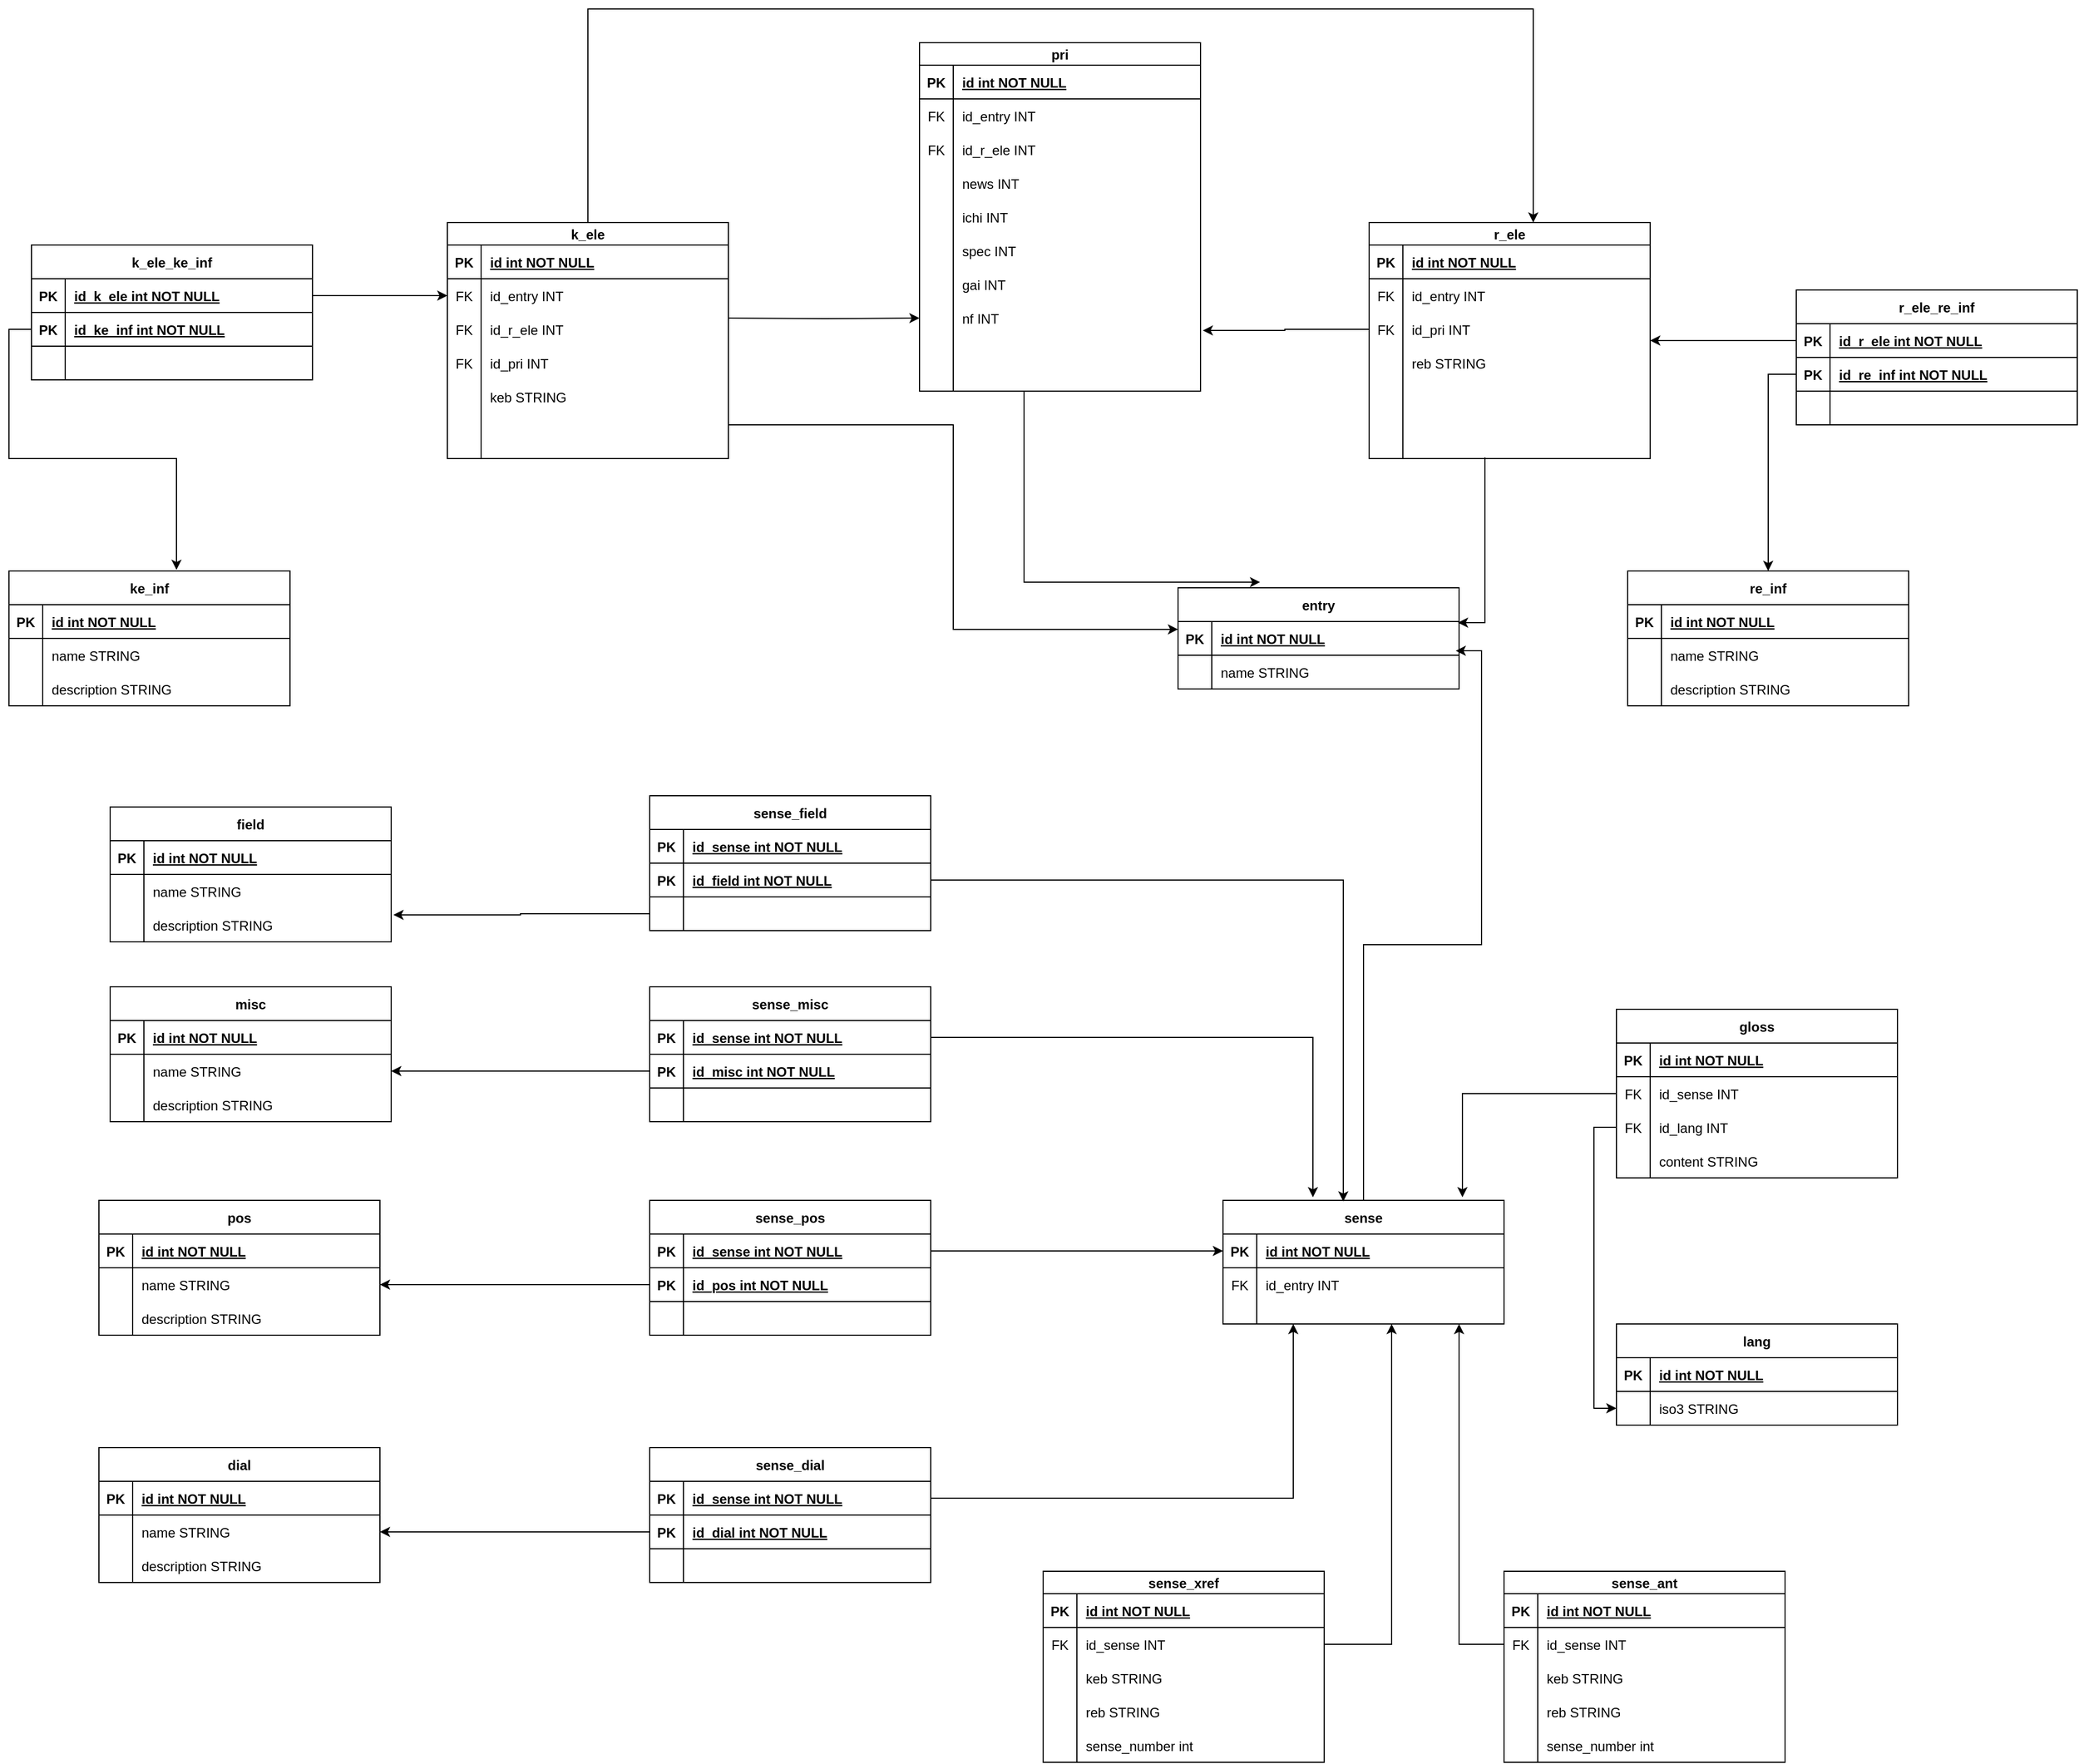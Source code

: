 <mxfile version="28.1.2">
  <diagram name="Page-1" id="uDCJCqEuS6rziSBt82r5">
    <mxGraphModel dx="2015" dy="701" grid="1" gridSize="10" guides="1" tooltips="1" connect="1" arrows="1" fold="1" page="1" pageScale="1" pageWidth="827" pageHeight="1169" math="0" shadow="0">
      <root>
        <mxCell id="0" />
        <mxCell id="1" parent="0" />
        <mxCell id="kbxgLcgWy-TQwPtIOa60-1" value="dial" style="shape=table;startSize=30;container=1;collapsible=1;childLayout=tableLayout;fixedRows=1;rowLines=0;fontStyle=1;align=center;resizeLast=1;" vertex="1" parent="1">
          <mxGeometry x="-290" y="1370" width="250" height="120" as="geometry" />
        </mxCell>
        <mxCell id="kbxgLcgWy-TQwPtIOa60-2" value="" style="shape=partialRectangle;collapsible=0;dropTarget=0;pointerEvents=0;fillColor=none;points=[[0,0.5],[1,0.5]];portConstraint=eastwest;top=0;left=0;right=0;bottom=1;" vertex="1" parent="kbxgLcgWy-TQwPtIOa60-1">
          <mxGeometry y="30" width="250" height="30" as="geometry" />
        </mxCell>
        <mxCell id="kbxgLcgWy-TQwPtIOa60-3" value="PK" style="shape=partialRectangle;overflow=hidden;connectable=0;fillColor=none;top=0;left=0;bottom=0;right=0;fontStyle=1;" vertex="1" parent="kbxgLcgWy-TQwPtIOa60-2">
          <mxGeometry width="30" height="30" as="geometry">
            <mxRectangle width="30" height="30" as="alternateBounds" />
          </mxGeometry>
        </mxCell>
        <mxCell id="kbxgLcgWy-TQwPtIOa60-4" value="id int NOT NULL " style="shape=partialRectangle;overflow=hidden;connectable=0;fillColor=none;top=0;left=0;bottom=0;right=0;align=left;spacingLeft=6;fontStyle=5;" vertex="1" parent="kbxgLcgWy-TQwPtIOa60-2">
          <mxGeometry x="30" width="220" height="30" as="geometry">
            <mxRectangle width="220" height="30" as="alternateBounds" />
          </mxGeometry>
        </mxCell>
        <mxCell id="kbxgLcgWy-TQwPtIOa60-5" value="" style="shape=partialRectangle;collapsible=0;dropTarget=0;pointerEvents=0;fillColor=none;points=[[0,0.5],[1,0.5]];portConstraint=eastwest;top=0;left=0;right=0;bottom=0;" vertex="1" parent="kbxgLcgWy-TQwPtIOa60-1">
          <mxGeometry y="60" width="250" height="30" as="geometry" />
        </mxCell>
        <mxCell id="kbxgLcgWy-TQwPtIOa60-6" value="" style="shape=partialRectangle;overflow=hidden;connectable=0;fillColor=none;top=0;left=0;bottom=0;right=0;" vertex="1" parent="kbxgLcgWy-TQwPtIOa60-5">
          <mxGeometry width="30" height="30" as="geometry">
            <mxRectangle width="30" height="30" as="alternateBounds" />
          </mxGeometry>
        </mxCell>
        <mxCell id="kbxgLcgWy-TQwPtIOa60-7" value="name STRING" style="shape=partialRectangle;overflow=hidden;connectable=0;fillColor=none;top=0;left=0;bottom=0;right=0;align=left;spacingLeft=6;" vertex="1" parent="kbxgLcgWy-TQwPtIOa60-5">
          <mxGeometry x="30" width="220" height="30" as="geometry">
            <mxRectangle width="220" height="30" as="alternateBounds" />
          </mxGeometry>
        </mxCell>
        <mxCell id="kbxgLcgWy-TQwPtIOa60-8" value="" style="shape=partialRectangle;collapsible=0;dropTarget=0;pointerEvents=0;fillColor=none;points=[[0,0.5],[1,0.5]];portConstraint=eastwest;top=0;left=0;right=0;bottom=0;" vertex="1" parent="kbxgLcgWy-TQwPtIOa60-1">
          <mxGeometry y="90" width="250" height="30" as="geometry" />
        </mxCell>
        <mxCell id="kbxgLcgWy-TQwPtIOa60-9" value="" style="shape=partialRectangle;overflow=hidden;connectable=0;fillColor=none;top=0;left=0;bottom=0;right=0;" vertex="1" parent="kbxgLcgWy-TQwPtIOa60-8">
          <mxGeometry width="30" height="30" as="geometry">
            <mxRectangle width="30" height="30" as="alternateBounds" />
          </mxGeometry>
        </mxCell>
        <mxCell id="kbxgLcgWy-TQwPtIOa60-10" value="description STRING" style="shape=partialRectangle;overflow=hidden;connectable=0;fillColor=none;top=0;left=0;bottom=0;right=0;align=left;spacingLeft=6;" vertex="1" parent="kbxgLcgWy-TQwPtIOa60-8">
          <mxGeometry x="30" width="220" height="30" as="geometry">
            <mxRectangle width="220" height="30" as="alternateBounds" />
          </mxGeometry>
        </mxCell>
        <mxCell id="kbxgLcgWy-TQwPtIOa60-11" value="entry" style="shape=table;startSize=30;container=1;collapsible=1;childLayout=tableLayout;fixedRows=1;rowLines=0;fontStyle=1;align=center;resizeLast=1;" vertex="1" parent="1">
          <mxGeometry x="670" y="605" width="250" height="90" as="geometry" />
        </mxCell>
        <mxCell id="kbxgLcgWy-TQwPtIOa60-12" value="" style="shape=partialRectangle;collapsible=0;dropTarget=0;pointerEvents=0;fillColor=none;points=[[0,0.5],[1,0.5]];portConstraint=eastwest;top=0;left=0;right=0;bottom=1;" vertex="1" parent="kbxgLcgWy-TQwPtIOa60-11">
          <mxGeometry y="30" width="250" height="30" as="geometry" />
        </mxCell>
        <mxCell id="kbxgLcgWy-TQwPtIOa60-13" value="PK" style="shape=partialRectangle;overflow=hidden;connectable=0;fillColor=none;top=0;left=0;bottom=0;right=0;fontStyle=1;" vertex="1" parent="kbxgLcgWy-TQwPtIOa60-12">
          <mxGeometry width="30" height="30" as="geometry">
            <mxRectangle width="30" height="30" as="alternateBounds" />
          </mxGeometry>
        </mxCell>
        <mxCell id="kbxgLcgWy-TQwPtIOa60-14" value="id int NOT NULL " style="shape=partialRectangle;overflow=hidden;connectable=0;fillColor=none;top=0;left=0;bottom=0;right=0;align=left;spacingLeft=6;fontStyle=5;" vertex="1" parent="kbxgLcgWy-TQwPtIOa60-12">
          <mxGeometry x="30" width="220" height="30" as="geometry">
            <mxRectangle width="220" height="30" as="alternateBounds" />
          </mxGeometry>
        </mxCell>
        <mxCell id="kbxgLcgWy-TQwPtIOa60-15" value="" style="shape=partialRectangle;collapsible=0;dropTarget=0;pointerEvents=0;fillColor=none;points=[[0,0.5],[1,0.5]];portConstraint=eastwest;top=0;left=0;right=0;bottom=0;" vertex="1" parent="kbxgLcgWy-TQwPtIOa60-11">
          <mxGeometry y="60" width="250" height="30" as="geometry" />
        </mxCell>
        <mxCell id="kbxgLcgWy-TQwPtIOa60-16" value="" style="shape=partialRectangle;overflow=hidden;connectable=0;fillColor=none;top=0;left=0;bottom=0;right=0;" vertex="1" parent="kbxgLcgWy-TQwPtIOa60-15">
          <mxGeometry width="30" height="30" as="geometry">
            <mxRectangle width="30" height="30" as="alternateBounds" />
          </mxGeometry>
        </mxCell>
        <mxCell id="kbxgLcgWy-TQwPtIOa60-17" value="name STRING" style="shape=partialRectangle;overflow=hidden;connectable=0;fillColor=none;top=0;left=0;bottom=0;right=0;align=left;spacingLeft=6;" vertex="1" parent="kbxgLcgWy-TQwPtIOa60-15">
          <mxGeometry x="30" width="220" height="30" as="geometry">
            <mxRectangle width="220" height="30" as="alternateBounds" />
          </mxGeometry>
        </mxCell>
        <mxCell id="kbxgLcgWy-TQwPtIOa60-18" value="gloss" style="shape=table;startSize=30;container=1;collapsible=1;childLayout=tableLayout;fixedRows=1;rowLines=0;fontStyle=1;align=center;resizeLast=1;" vertex="1" parent="1">
          <mxGeometry x="1060" y="980" width="250" height="150" as="geometry" />
        </mxCell>
        <mxCell id="kbxgLcgWy-TQwPtIOa60-19" value="" style="shape=partialRectangle;collapsible=0;dropTarget=0;pointerEvents=0;fillColor=none;points=[[0,0.5],[1,0.5]];portConstraint=eastwest;top=0;left=0;right=0;bottom=1;" vertex="1" parent="kbxgLcgWy-TQwPtIOa60-18">
          <mxGeometry y="30" width="250" height="30" as="geometry" />
        </mxCell>
        <mxCell id="kbxgLcgWy-TQwPtIOa60-20" value="PK" style="shape=partialRectangle;overflow=hidden;connectable=0;fillColor=none;top=0;left=0;bottom=0;right=0;fontStyle=1;" vertex="1" parent="kbxgLcgWy-TQwPtIOa60-19">
          <mxGeometry width="30" height="30" as="geometry">
            <mxRectangle width="30" height="30" as="alternateBounds" />
          </mxGeometry>
        </mxCell>
        <mxCell id="kbxgLcgWy-TQwPtIOa60-21" value="id int NOT NULL " style="shape=partialRectangle;overflow=hidden;connectable=0;fillColor=none;top=0;left=0;bottom=0;right=0;align=left;spacingLeft=6;fontStyle=5;" vertex="1" parent="kbxgLcgWy-TQwPtIOa60-19">
          <mxGeometry x="30" width="220" height="30" as="geometry">
            <mxRectangle width="220" height="30" as="alternateBounds" />
          </mxGeometry>
        </mxCell>
        <mxCell id="kbxgLcgWy-TQwPtIOa60-22" value="" style="shape=partialRectangle;collapsible=0;dropTarget=0;pointerEvents=0;fillColor=none;points=[[0,0.5],[1,0.5]];portConstraint=eastwest;top=0;left=0;right=0;bottom=0;" vertex="1" parent="kbxgLcgWy-TQwPtIOa60-18">
          <mxGeometry y="60" width="250" height="30" as="geometry" />
        </mxCell>
        <mxCell id="kbxgLcgWy-TQwPtIOa60-23" value="FK" style="shape=partialRectangle;overflow=hidden;connectable=0;fillColor=none;top=0;left=0;bottom=0;right=0;" vertex="1" parent="kbxgLcgWy-TQwPtIOa60-22">
          <mxGeometry width="30" height="30" as="geometry">
            <mxRectangle width="30" height="30" as="alternateBounds" />
          </mxGeometry>
        </mxCell>
        <mxCell id="kbxgLcgWy-TQwPtIOa60-24" value="id_sense INT" style="shape=partialRectangle;overflow=hidden;connectable=0;fillColor=none;top=0;left=0;bottom=0;right=0;align=left;spacingLeft=6;" vertex="1" parent="kbxgLcgWy-TQwPtIOa60-22">
          <mxGeometry x="30" width="220" height="30" as="geometry">
            <mxRectangle width="220" height="30" as="alternateBounds" />
          </mxGeometry>
        </mxCell>
        <mxCell id="kbxgLcgWy-TQwPtIOa60-25" value="" style="shape=partialRectangle;collapsible=0;dropTarget=0;pointerEvents=0;fillColor=none;points=[[0,0.5],[1,0.5]];portConstraint=eastwest;top=0;left=0;right=0;bottom=0;" vertex="1" parent="kbxgLcgWy-TQwPtIOa60-18">
          <mxGeometry y="90" width="250" height="30" as="geometry" />
        </mxCell>
        <mxCell id="kbxgLcgWy-TQwPtIOa60-26" value="FK" style="shape=partialRectangle;overflow=hidden;connectable=0;fillColor=none;top=0;left=0;bottom=0;right=0;" vertex="1" parent="kbxgLcgWy-TQwPtIOa60-25">
          <mxGeometry width="30" height="30" as="geometry">
            <mxRectangle width="30" height="30" as="alternateBounds" />
          </mxGeometry>
        </mxCell>
        <mxCell id="kbxgLcgWy-TQwPtIOa60-27" value="id_lang INT" style="shape=partialRectangle;overflow=hidden;connectable=0;fillColor=none;top=0;left=0;bottom=0;right=0;align=left;spacingLeft=6;" vertex="1" parent="kbxgLcgWy-TQwPtIOa60-25">
          <mxGeometry x="30" width="220" height="30" as="geometry">
            <mxRectangle width="220" height="30" as="alternateBounds" />
          </mxGeometry>
        </mxCell>
        <mxCell id="kbxgLcgWy-TQwPtIOa60-28" value="" style="shape=partialRectangle;collapsible=0;dropTarget=0;pointerEvents=0;fillColor=none;points=[[0,0.5],[1,0.5]];portConstraint=eastwest;top=0;left=0;right=0;bottom=0;" vertex="1" parent="kbxgLcgWy-TQwPtIOa60-18">
          <mxGeometry y="120" width="250" height="30" as="geometry" />
        </mxCell>
        <mxCell id="kbxgLcgWy-TQwPtIOa60-29" value="" style="shape=partialRectangle;overflow=hidden;connectable=0;fillColor=none;top=0;left=0;bottom=0;right=0;" vertex="1" parent="kbxgLcgWy-TQwPtIOa60-28">
          <mxGeometry width="30" height="30" as="geometry">
            <mxRectangle width="30" height="30" as="alternateBounds" />
          </mxGeometry>
        </mxCell>
        <mxCell id="kbxgLcgWy-TQwPtIOa60-30" value="content STRING" style="shape=partialRectangle;overflow=hidden;connectable=0;fillColor=none;top=0;left=0;bottom=0;right=0;align=left;spacingLeft=6;" vertex="1" parent="kbxgLcgWy-TQwPtIOa60-28">
          <mxGeometry x="30" width="220" height="30" as="geometry">
            <mxRectangle width="220" height="30" as="alternateBounds" />
          </mxGeometry>
        </mxCell>
        <mxCell id="kbxgLcgWy-TQwPtIOa60-31" style="edgeStyle=orthogonalEdgeStyle;rounded=0;orthogonalLoop=1;jettySize=auto;html=1;entryX=0.584;entryY=0;entryDx=0;entryDy=0;entryPerimeter=0;" edge="1" parent="1" source="kbxgLcgWy-TQwPtIOa60-32" target="kbxgLcgWy-TQwPtIOa60-133">
          <mxGeometry relative="1" as="geometry">
            <Array as="points">
              <mxPoint x="145" y="90" />
              <mxPoint x="986" y="90" />
            </Array>
          </mxGeometry>
        </mxCell>
        <mxCell id="kbxgLcgWy-TQwPtIOa60-32" value="k_ele" style="shape=table;startSize=20;container=1;collapsible=1;childLayout=tableLayout;fixedRows=1;rowLines=0;fontStyle=1;align=center;resizeLast=1;" vertex="1" parent="1">
          <mxGeometry x="20" y="280" width="250" height="210" as="geometry" />
        </mxCell>
        <mxCell id="kbxgLcgWy-TQwPtIOa60-33" value="" style="shape=partialRectangle;collapsible=0;dropTarget=0;pointerEvents=0;fillColor=none;points=[[0,0.5],[1,0.5]];portConstraint=eastwest;top=0;left=0;right=0;bottom=1;" vertex="1" parent="kbxgLcgWy-TQwPtIOa60-32">
          <mxGeometry y="20" width="250" height="30" as="geometry" />
        </mxCell>
        <mxCell id="kbxgLcgWy-TQwPtIOa60-34" value="PK" style="shape=partialRectangle;overflow=hidden;connectable=0;fillColor=none;top=0;left=0;bottom=0;right=0;fontStyle=1;" vertex="1" parent="kbxgLcgWy-TQwPtIOa60-33">
          <mxGeometry width="30" height="30" as="geometry">
            <mxRectangle width="30" height="30" as="alternateBounds" />
          </mxGeometry>
        </mxCell>
        <mxCell id="kbxgLcgWy-TQwPtIOa60-35" value="id int NOT NULL " style="shape=partialRectangle;overflow=hidden;connectable=0;fillColor=none;top=0;left=0;bottom=0;right=0;align=left;spacingLeft=6;fontStyle=5;" vertex="1" parent="kbxgLcgWy-TQwPtIOa60-33">
          <mxGeometry x="30" width="220" height="30" as="geometry">
            <mxRectangle width="220" height="30" as="alternateBounds" />
          </mxGeometry>
        </mxCell>
        <mxCell id="kbxgLcgWy-TQwPtIOa60-36" value="" style="shape=partialRectangle;collapsible=0;dropTarget=0;pointerEvents=0;fillColor=none;points=[[0,0.5],[1,0.5]];portConstraint=eastwest;top=0;left=0;right=0;bottom=0;" vertex="1" parent="kbxgLcgWy-TQwPtIOa60-32">
          <mxGeometry y="50" width="250" height="30" as="geometry" />
        </mxCell>
        <mxCell id="kbxgLcgWy-TQwPtIOa60-37" value="FK" style="shape=partialRectangle;overflow=hidden;connectable=0;fillColor=none;top=0;left=0;bottom=0;right=0;" vertex="1" parent="kbxgLcgWy-TQwPtIOa60-36">
          <mxGeometry width="30" height="30" as="geometry">
            <mxRectangle width="30" height="30" as="alternateBounds" />
          </mxGeometry>
        </mxCell>
        <mxCell id="kbxgLcgWy-TQwPtIOa60-38" value="id_entry INT" style="shape=partialRectangle;overflow=hidden;connectable=0;fillColor=none;top=0;left=0;bottom=0;right=0;align=left;spacingLeft=6;" vertex="1" parent="kbxgLcgWy-TQwPtIOa60-36">
          <mxGeometry x="30" width="220" height="30" as="geometry">
            <mxRectangle width="220" height="30" as="alternateBounds" />
          </mxGeometry>
        </mxCell>
        <mxCell id="kbxgLcgWy-TQwPtIOa60-39" value="" style="shape=partialRectangle;collapsible=0;dropTarget=0;pointerEvents=0;fillColor=none;points=[[0,0.5],[1,0.5]];portConstraint=eastwest;top=0;left=0;right=0;bottom=0;" vertex="1" parent="kbxgLcgWy-TQwPtIOa60-32">
          <mxGeometry y="80" width="250" height="30" as="geometry" />
        </mxCell>
        <mxCell id="kbxgLcgWy-TQwPtIOa60-40" value="FK" style="shape=partialRectangle;overflow=hidden;connectable=0;fillColor=none;top=0;left=0;bottom=0;right=0;" vertex="1" parent="kbxgLcgWy-TQwPtIOa60-39">
          <mxGeometry width="30" height="30" as="geometry">
            <mxRectangle width="30" height="30" as="alternateBounds" />
          </mxGeometry>
        </mxCell>
        <mxCell id="kbxgLcgWy-TQwPtIOa60-41" value="id_r_ele INT" style="shape=partialRectangle;overflow=hidden;connectable=0;fillColor=none;top=0;left=0;bottom=0;right=0;align=left;spacingLeft=6;" vertex="1" parent="kbxgLcgWy-TQwPtIOa60-39">
          <mxGeometry x="30" width="220" height="30" as="geometry">
            <mxRectangle width="220" height="30" as="alternateBounds" />
          </mxGeometry>
        </mxCell>
        <mxCell id="kbxgLcgWy-TQwPtIOa60-42" value="" style="shape=partialRectangle;collapsible=0;dropTarget=0;pointerEvents=0;fillColor=none;points=[[0,0.5],[1,0.5]];portConstraint=eastwest;top=0;left=0;right=0;bottom=0;" vertex="1" parent="kbxgLcgWy-TQwPtIOa60-32">
          <mxGeometry y="110" width="250" height="30" as="geometry" />
        </mxCell>
        <mxCell id="kbxgLcgWy-TQwPtIOa60-43" value="FK" style="shape=partialRectangle;overflow=hidden;connectable=0;fillColor=none;top=0;left=0;bottom=0;right=0;" vertex="1" parent="kbxgLcgWy-TQwPtIOa60-42">
          <mxGeometry width="30" height="30" as="geometry">
            <mxRectangle width="30" height="30" as="alternateBounds" />
          </mxGeometry>
        </mxCell>
        <mxCell id="kbxgLcgWy-TQwPtIOa60-44" value="id_pri INT" style="shape=partialRectangle;overflow=hidden;connectable=0;fillColor=none;top=0;left=0;bottom=0;right=0;align=left;spacingLeft=6;" vertex="1" parent="kbxgLcgWy-TQwPtIOa60-42">
          <mxGeometry x="30" width="220" height="30" as="geometry">
            <mxRectangle width="220" height="30" as="alternateBounds" />
          </mxGeometry>
        </mxCell>
        <mxCell id="kbxgLcgWy-TQwPtIOa60-45" value="" style="shape=partialRectangle;collapsible=0;dropTarget=0;pointerEvents=0;fillColor=none;points=[[0,0.5],[1,0.5]];portConstraint=eastwest;top=0;left=0;right=0;bottom=0;" vertex="1" parent="kbxgLcgWy-TQwPtIOa60-32">
          <mxGeometry y="140" width="250" height="30" as="geometry" />
        </mxCell>
        <mxCell id="kbxgLcgWy-TQwPtIOa60-46" value="" style="shape=partialRectangle;overflow=hidden;connectable=0;fillColor=none;top=0;left=0;bottom=0;right=0;" vertex="1" parent="kbxgLcgWy-TQwPtIOa60-45">
          <mxGeometry width="30" height="30" as="geometry">
            <mxRectangle width="30" height="30" as="alternateBounds" />
          </mxGeometry>
        </mxCell>
        <mxCell id="kbxgLcgWy-TQwPtIOa60-47" value="keb STRING" style="shape=partialRectangle;overflow=hidden;connectable=0;fillColor=none;top=0;left=0;bottom=0;right=0;align=left;spacingLeft=6;" vertex="1" parent="kbxgLcgWy-TQwPtIOa60-45">
          <mxGeometry x="30" width="220" height="30" as="geometry">
            <mxRectangle width="220" height="30" as="alternateBounds" />
          </mxGeometry>
        </mxCell>
        <mxCell id="kbxgLcgWy-TQwPtIOa60-48" value="" style="shape=partialRectangle;collapsible=0;dropTarget=0;pointerEvents=0;fillColor=none;points=[[0,0.5],[1,0.5]];portConstraint=eastwest;top=0;left=0;right=0;bottom=0;" vertex="1" parent="kbxgLcgWy-TQwPtIOa60-32">
          <mxGeometry y="170" width="250" height="20" as="geometry" />
        </mxCell>
        <mxCell id="kbxgLcgWy-TQwPtIOa60-49" value="" style="shape=partialRectangle;overflow=hidden;connectable=0;fillColor=none;top=0;left=0;bottom=0;right=0;" vertex="1" parent="kbxgLcgWy-TQwPtIOa60-48">
          <mxGeometry width="30" height="20" as="geometry">
            <mxRectangle width="30" height="20" as="alternateBounds" />
          </mxGeometry>
        </mxCell>
        <mxCell id="kbxgLcgWy-TQwPtIOa60-50" value="" style="shape=partialRectangle;overflow=hidden;connectable=0;fillColor=none;top=0;left=0;bottom=0;right=0;align=left;spacingLeft=6;" vertex="1" parent="kbxgLcgWy-TQwPtIOa60-48">
          <mxGeometry x="30" width="220" height="20" as="geometry">
            <mxRectangle width="220" height="20" as="alternateBounds" />
          </mxGeometry>
        </mxCell>
        <mxCell id="kbxgLcgWy-TQwPtIOa60-51" value="" style="shape=partialRectangle;collapsible=0;dropTarget=0;pointerEvents=0;fillColor=none;points=[[0,0.5],[1,0.5]];portConstraint=eastwest;top=0;left=0;right=0;bottom=0;" vertex="1" parent="kbxgLcgWy-TQwPtIOa60-32">
          <mxGeometry y="190" width="250" height="20" as="geometry" />
        </mxCell>
        <mxCell id="kbxgLcgWy-TQwPtIOa60-52" value="" style="shape=partialRectangle;overflow=hidden;connectable=0;fillColor=none;top=0;left=0;bottom=0;right=0;" vertex="1" parent="kbxgLcgWy-TQwPtIOa60-51">
          <mxGeometry width="30" height="20" as="geometry">
            <mxRectangle width="30" height="20" as="alternateBounds" />
          </mxGeometry>
        </mxCell>
        <mxCell id="kbxgLcgWy-TQwPtIOa60-53" value="" style="shape=partialRectangle;overflow=hidden;connectable=0;fillColor=none;top=0;left=0;bottom=0;right=0;align=left;spacingLeft=6;" vertex="1" parent="kbxgLcgWy-TQwPtIOa60-51">
          <mxGeometry x="30" width="220" height="20" as="geometry">
            <mxRectangle width="220" height="20" as="alternateBounds" />
          </mxGeometry>
        </mxCell>
        <mxCell id="kbxgLcgWy-TQwPtIOa60-54" value="k_ele_ke_inf" style="shape=table;startSize=30;container=1;collapsible=1;childLayout=tableLayout;fixedRows=1;rowLines=0;fontStyle=1;align=center;resizeLast=1;" vertex="1" parent="1">
          <mxGeometry x="-350" y="300" width="250" height="120" as="geometry" />
        </mxCell>
        <mxCell id="kbxgLcgWy-TQwPtIOa60-55" value="" style="shape=partialRectangle;collapsible=0;dropTarget=0;pointerEvents=0;fillColor=none;points=[[0,0.5],[1,0.5]];portConstraint=eastwest;top=0;left=0;right=0;bottom=1;" vertex="1" parent="kbxgLcgWy-TQwPtIOa60-54">
          <mxGeometry y="30" width="250" height="30" as="geometry" />
        </mxCell>
        <mxCell id="kbxgLcgWy-TQwPtIOa60-56" value="PK" style="shape=partialRectangle;overflow=hidden;connectable=0;fillColor=none;top=0;left=0;bottom=0;right=0;fontStyle=1;" vertex="1" parent="kbxgLcgWy-TQwPtIOa60-55">
          <mxGeometry width="30" height="30" as="geometry">
            <mxRectangle width="30" height="30" as="alternateBounds" />
          </mxGeometry>
        </mxCell>
        <mxCell id="kbxgLcgWy-TQwPtIOa60-57" value="id_k_ele int NOT NULL " style="shape=partialRectangle;overflow=hidden;connectable=0;fillColor=none;top=0;left=0;bottom=0;right=0;align=left;spacingLeft=6;fontStyle=5;" vertex="1" parent="kbxgLcgWy-TQwPtIOa60-55">
          <mxGeometry x="30" width="220" height="30" as="geometry">
            <mxRectangle width="220" height="30" as="alternateBounds" />
          </mxGeometry>
        </mxCell>
        <mxCell id="kbxgLcgWy-TQwPtIOa60-58" value="" style="shape=partialRectangle;collapsible=0;dropTarget=0;pointerEvents=0;fillColor=none;points=[[0,0.5],[1,0.5]];portConstraint=eastwest;top=0;left=0;right=0;bottom=1;" vertex="1" parent="kbxgLcgWy-TQwPtIOa60-54">
          <mxGeometry y="60" width="250" height="30" as="geometry" />
        </mxCell>
        <mxCell id="kbxgLcgWy-TQwPtIOa60-59" value="PK" style="shape=partialRectangle;overflow=hidden;connectable=0;fillColor=none;top=0;left=0;bottom=0;right=0;fontStyle=1;" vertex="1" parent="kbxgLcgWy-TQwPtIOa60-58">
          <mxGeometry width="30" height="30" as="geometry">
            <mxRectangle width="30" height="30" as="alternateBounds" />
          </mxGeometry>
        </mxCell>
        <mxCell id="kbxgLcgWy-TQwPtIOa60-60" value="id_ke_inf int NOT NULL " style="shape=partialRectangle;overflow=hidden;connectable=0;fillColor=none;top=0;left=0;bottom=0;right=0;align=left;spacingLeft=6;fontStyle=5;" vertex="1" parent="kbxgLcgWy-TQwPtIOa60-58">
          <mxGeometry x="30" width="220" height="30" as="geometry">
            <mxRectangle width="220" height="30" as="alternateBounds" />
          </mxGeometry>
        </mxCell>
        <mxCell id="kbxgLcgWy-TQwPtIOa60-61" value="" style="shape=partialRectangle;collapsible=0;dropTarget=0;pointerEvents=0;fillColor=none;points=[[0,0.5],[1,0.5]];portConstraint=eastwest;top=0;left=0;right=0;bottom=0;" vertex="1" parent="kbxgLcgWy-TQwPtIOa60-54">
          <mxGeometry y="90" width="250" height="30" as="geometry" />
        </mxCell>
        <mxCell id="kbxgLcgWy-TQwPtIOa60-62" value="" style="shape=partialRectangle;overflow=hidden;connectable=0;fillColor=none;top=0;left=0;bottom=0;right=0;" vertex="1" parent="kbxgLcgWy-TQwPtIOa60-61">
          <mxGeometry width="30" height="30" as="geometry">
            <mxRectangle width="30" height="30" as="alternateBounds" />
          </mxGeometry>
        </mxCell>
        <mxCell id="kbxgLcgWy-TQwPtIOa60-63" value="" style="shape=partialRectangle;overflow=hidden;connectable=0;fillColor=none;top=0;left=0;bottom=0;right=0;align=left;spacingLeft=6;" vertex="1" parent="kbxgLcgWy-TQwPtIOa60-61">
          <mxGeometry x="30" width="220" height="30" as="geometry">
            <mxRectangle width="220" height="30" as="alternateBounds" />
          </mxGeometry>
        </mxCell>
        <mxCell id="kbxgLcgWy-TQwPtIOa60-64" value="ke_inf" style="shape=table;startSize=30;container=1;collapsible=1;childLayout=tableLayout;fixedRows=1;rowLines=0;fontStyle=1;align=center;resizeLast=1;" vertex="1" parent="1">
          <mxGeometry x="-370" y="590" width="250" height="120" as="geometry" />
        </mxCell>
        <mxCell id="kbxgLcgWy-TQwPtIOa60-65" value="" style="shape=partialRectangle;collapsible=0;dropTarget=0;pointerEvents=0;fillColor=none;points=[[0,0.5],[1,0.5]];portConstraint=eastwest;top=0;left=0;right=0;bottom=1;" vertex="1" parent="kbxgLcgWy-TQwPtIOa60-64">
          <mxGeometry y="30" width="250" height="30" as="geometry" />
        </mxCell>
        <mxCell id="kbxgLcgWy-TQwPtIOa60-66" value="PK" style="shape=partialRectangle;overflow=hidden;connectable=0;fillColor=none;top=0;left=0;bottom=0;right=0;fontStyle=1;" vertex="1" parent="kbxgLcgWy-TQwPtIOa60-65">
          <mxGeometry width="30" height="30" as="geometry">
            <mxRectangle width="30" height="30" as="alternateBounds" />
          </mxGeometry>
        </mxCell>
        <mxCell id="kbxgLcgWy-TQwPtIOa60-67" value="id int NOT NULL " style="shape=partialRectangle;overflow=hidden;connectable=0;fillColor=none;top=0;left=0;bottom=0;right=0;align=left;spacingLeft=6;fontStyle=5;" vertex="1" parent="kbxgLcgWy-TQwPtIOa60-65">
          <mxGeometry x="30" width="220" height="30" as="geometry">
            <mxRectangle width="220" height="30" as="alternateBounds" />
          </mxGeometry>
        </mxCell>
        <mxCell id="kbxgLcgWy-TQwPtIOa60-68" value="" style="shape=partialRectangle;collapsible=0;dropTarget=0;pointerEvents=0;fillColor=none;points=[[0,0.5],[1,0.5]];portConstraint=eastwest;top=0;left=0;right=0;bottom=0;" vertex="1" parent="kbxgLcgWy-TQwPtIOa60-64">
          <mxGeometry y="60" width="250" height="30" as="geometry" />
        </mxCell>
        <mxCell id="kbxgLcgWy-TQwPtIOa60-69" value="" style="shape=partialRectangle;overflow=hidden;connectable=0;fillColor=none;top=0;left=0;bottom=0;right=0;" vertex="1" parent="kbxgLcgWy-TQwPtIOa60-68">
          <mxGeometry width="30" height="30" as="geometry">
            <mxRectangle width="30" height="30" as="alternateBounds" />
          </mxGeometry>
        </mxCell>
        <mxCell id="kbxgLcgWy-TQwPtIOa60-70" value="name STRING" style="shape=partialRectangle;overflow=hidden;connectable=0;fillColor=none;top=0;left=0;bottom=0;right=0;align=left;spacingLeft=6;" vertex="1" parent="kbxgLcgWy-TQwPtIOa60-68">
          <mxGeometry x="30" width="220" height="30" as="geometry">
            <mxRectangle width="220" height="30" as="alternateBounds" />
          </mxGeometry>
        </mxCell>
        <mxCell id="kbxgLcgWy-TQwPtIOa60-71" value="" style="shape=partialRectangle;collapsible=0;dropTarget=0;pointerEvents=0;fillColor=none;points=[[0,0.5],[1,0.5]];portConstraint=eastwest;top=0;left=0;right=0;bottom=0;" vertex="1" parent="kbxgLcgWy-TQwPtIOa60-64">
          <mxGeometry y="90" width="250" height="30" as="geometry" />
        </mxCell>
        <mxCell id="kbxgLcgWy-TQwPtIOa60-72" value="" style="shape=partialRectangle;overflow=hidden;connectable=0;fillColor=none;top=0;left=0;bottom=0;right=0;" vertex="1" parent="kbxgLcgWy-TQwPtIOa60-71">
          <mxGeometry width="30" height="30" as="geometry">
            <mxRectangle width="30" height="30" as="alternateBounds" />
          </mxGeometry>
        </mxCell>
        <mxCell id="kbxgLcgWy-TQwPtIOa60-73" value="description STRING" style="shape=partialRectangle;overflow=hidden;connectable=0;fillColor=none;top=0;left=0;bottom=0;right=0;align=left;spacingLeft=6;" vertex="1" parent="kbxgLcgWy-TQwPtIOa60-71">
          <mxGeometry x="30" width="220" height="30" as="geometry">
            <mxRectangle width="220" height="30" as="alternateBounds" />
          </mxGeometry>
        </mxCell>
        <mxCell id="kbxgLcgWy-TQwPtIOa60-74" value="lang" style="shape=table;startSize=30;container=1;collapsible=1;childLayout=tableLayout;fixedRows=1;rowLines=0;fontStyle=1;align=center;resizeLast=1;" vertex="1" parent="1">
          <mxGeometry x="1060" y="1260" width="250" height="90" as="geometry" />
        </mxCell>
        <mxCell id="kbxgLcgWy-TQwPtIOa60-75" value="" style="shape=partialRectangle;collapsible=0;dropTarget=0;pointerEvents=0;fillColor=none;points=[[0,0.5],[1,0.5]];portConstraint=eastwest;top=0;left=0;right=0;bottom=1;" vertex="1" parent="kbxgLcgWy-TQwPtIOa60-74">
          <mxGeometry y="30" width="250" height="30" as="geometry" />
        </mxCell>
        <mxCell id="kbxgLcgWy-TQwPtIOa60-76" value="PK" style="shape=partialRectangle;overflow=hidden;connectable=0;fillColor=none;top=0;left=0;bottom=0;right=0;fontStyle=1;" vertex="1" parent="kbxgLcgWy-TQwPtIOa60-75">
          <mxGeometry width="30" height="30" as="geometry">
            <mxRectangle width="30" height="30" as="alternateBounds" />
          </mxGeometry>
        </mxCell>
        <mxCell id="kbxgLcgWy-TQwPtIOa60-77" value="id int NOT NULL " style="shape=partialRectangle;overflow=hidden;connectable=0;fillColor=none;top=0;left=0;bottom=0;right=0;align=left;spacingLeft=6;fontStyle=5;" vertex="1" parent="kbxgLcgWy-TQwPtIOa60-75">
          <mxGeometry x="30" width="220" height="30" as="geometry">
            <mxRectangle width="220" height="30" as="alternateBounds" />
          </mxGeometry>
        </mxCell>
        <mxCell id="kbxgLcgWy-TQwPtIOa60-78" value="" style="shape=partialRectangle;collapsible=0;dropTarget=0;pointerEvents=0;fillColor=none;points=[[0,0.5],[1,0.5]];portConstraint=eastwest;top=0;left=0;right=0;bottom=0;" vertex="1" parent="kbxgLcgWy-TQwPtIOa60-74">
          <mxGeometry y="60" width="250" height="30" as="geometry" />
        </mxCell>
        <mxCell id="kbxgLcgWy-TQwPtIOa60-79" value="" style="shape=partialRectangle;overflow=hidden;connectable=0;fillColor=none;top=0;left=0;bottom=0;right=0;" vertex="1" parent="kbxgLcgWy-TQwPtIOa60-78">
          <mxGeometry width="30" height="30" as="geometry">
            <mxRectangle width="30" height="30" as="alternateBounds" />
          </mxGeometry>
        </mxCell>
        <mxCell id="kbxgLcgWy-TQwPtIOa60-80" value="iso3 STRING" style="shape=partialRectangle;overflow=hidden;connectable=0;fillColor=none;top=0;left=0;bottom=0;right=0;align=left;spacingLeft=6;" vertex="1" parent="kbxgLcgWy-TQwPtIOa60-78">
          <mxGeometry x="30" width="220" height="30" as="geometry">
            <mxRectangle width="220" height="30" as="alternateBounds" />
          </mxGeometry>
        </mxCell>
        <mxCell id="kbxgLcgWy-TQwPtIOa60-81" value="misc" style="shape=table;startSize=30;container=1;collapsible=1;childLayout=tableLayout;fixedRows=1;rowLines=0;fontStyle=1;align=center;resizeLast=1;" vertex="1" parent="1">
          <mxGeometry x="-280" y="960" width="250" height="120" as="geometry" />
        </mxCell>
        <mxCell id="kbxgLcgWy-TQwPtIOa60-82" value="" style="shape=partialRectangle;collapsible=0;dropTarget=0;pointerEvents=0;fillColor=none;points=[[0,0.5],[1,0.5]];portConstraint=eastwest;top=0;left=0;right=0;bottom=1;" vertex="1" parent="kbxgLcgWy-TQwPtIOa60-81">
          <mxGeometry y="30" width="250" height="30" as="geometry" />
        </mxCell>
        <mxCell id="kbxgLcgWy-TQwPtIOa60-83" value="PK" style="shape=partialRectangle;overflow=hidden;connectable=0;fillColor=none;top=0;left=0;bottom=0;right=0;fontStyle=1;" vertex="1" parent="kbxgLcgWy-TQwPtIOa60-82">
          <mxGeometry width="30" height="30" as="geometry">
            <mxRectangle width="30" height="30" as="alternateBounds" />
          </mxGeometry>
        </mxCell>
        <mxCell id="kbxgLcgWy-TQwPtIOa60-84" value="id int NOT NULL " style="shape=partialRectangle;overflow=hidden;connectable=0;fillColor=none;top=0;left=0;bottom=0;right=0;align=left;spacingLeft=6;fontStyle=5;" vertex="1" parent="kbxgLcgWy-TQwPtIOa60-82">
          <mxGeometry x="30" width="220" height="30" as="geometry">
            <mxRectangle width="220" height="30" as="alternateBounds" />
          </mxGeometry>
        </mxCell>
        <mxCell id="kbxgLcgWy-TQwPtIOa60-85" value="" style="shape=partialRectangle;collapsible=0;dropTarget=0;pointerEvents=0;fillColor=none;points=[[0,0.5],[1,0.5]];portConstraint=eastwest;top=0;left=0;right=0;bottom=0;" vertex="1" parent="kbxgLcgWy-TQwPtIOa60-81">
          <mxGeometry y="60" width="250" height="30" as="geometry" />
        </mxCell>
        <mxCell id="kbxgLcgWy-TQwPtIOa60-86" value="" style="shape=partialRectangle;overflow=hidden;connectable=0;fillColor=none;top=0;left=0;bottom=0;right=0;" vertex="1" parent="kbxgLcgWy-TQwPtIOa60-85">
          <mxGeometry width="30" height="30" as="geometry">
            <mxRectangle width="30" height="30" as="alternateBounds" />
          </mxGeometry>
        </mxCell>
        <mxCell id="kbxgLcgWy-TQwPtIOa60-87" value="name STRING" style="shape=partialRectangle;overflow=hidden;connectable=0;fillColor=none;top=0;left=0;bottom=0;right=0;align=left;spacingLeft=6;" vertex="1" parent="kbxgLcgWy-TQwPtIOa60-85">
          <mxGeometry x="30" width="220" height="30" as="geometry">
            <mxRectangle width="220" height="30" as="alternateBounds" />
          </mxGeometry>
        </mxCell>
        <mxCell id="kbxgLcgWy-TQwPtIOa60-88" value="" style="shape=partialRectangle;collapsible=0;dropTarget=0;pointerEvents=0;fillColor=none;points=[[0,0.5],[1,0.5]];portConstraint=eastwest;top=0;left=0;right=0;bottom=0;" vertex="1" parent="kbxgLcgWy-TQwPtIOa60-81">
          <mxGeometry y="90" width="250" height="30" as="geometry" />
        </mxCell>
        <mxCell id="kbxgLcgWy-TQwPtIOa60-89" value="" style="shape=partialRectangle;overflow=hidden;connectable=0;fillColor=none;top=0;left=0;bottom=0;right=0;" vertex="1" parent="kbxgLcgWy-TQwPtIOa60-88">
          <mxGeometry width="30" height="30" as="geometry">
            <mxRectangle width="30" height="30" as="alternateBounds" />
          </mxGeometry>
        </mxCell>
        <mxCell id="kbxgLcgWy-TQwPtIOa60-90" value="description STRING" style="shape=partialRectangle;overflow=hidden;connectable=0;fillColor=none;top=0;left=0;bottom=0;right=0;align=left;spacingLeft=6;" vertex="1" parent="kbxgLcgWy-TQwPtIOa60-88">
          <mxGeometry x="30" width="220" height="30" as="geometry">
            <mxRectangle width="220" height="30" as="alternateBounds" />
          </mxGeometry>
        </mxCell>
        <mxCell id="kbxgLcgWy-TQwPtIOa60-91" value="pos" style="shape=table;startSize=30;container=1;collapsible=1;childLayout=tableLayout;fixedRows=1;rowLines=0;fontStyle=1;align=center;resizeLast=1;" vertex="1" parent="1">
          <mxGeometry x="-290" y="1150" width="250" height="120" as="geometry" />
        </mxCell>
        <mxCell id="kbxgLcgWy-TQwPtIOa60-92" value="" style="shape=partialRectangle;collapsible=0;dropTarget=0;pointerEvents=0;fillColor=none;points=[[0,0.5],[1,0.5]];portConstraint=eastwest;top=0;left=0;right=0;bottom=1;" vertex="1" parent="kbxgLcgWy-TQwPtIOa60-91">
          <mxGeometry y="30" width="250" height="30" as="geometry" />
        </mxCell>
        <mxCell id="kbxgLcgWy-TQwPtIOa60-93" value="PK" style="shape=partialRectangle;overflow=hidden;connectable=0;fillColor=none;top=0;left=0;bottom=0;right=0;fontStyle=1;" vertex="1" parent="kbxgLcgWy-TQwPtIOa60-92">
          <mxGeometry width="30" height="30" as="geometry">
            <mxRectangle width="30" height="30" as="alternateBounds" />
          </mxGeometry>
        </mxCell>
        <mxCell id="kbxgLcgWy-TQwPtIOa60-94" value="id int NOT NULL " style="shape=partialRectangle;overflow=hidden;connectable=0;fillColor=none;top=0;left=0;bottom=0;right=0;align=left;spacingLeft=6;fontStyle=5;" vertex="1" parent="kbxgLcgWy-TQwPtIOa60-92">
          <mxGeometry x="30" width="220" height="30" as="geometry">
            <mxRectangle width="220" height="30" as="alternateBounds" />
          </mxGeometry>
        </mxCell>
        <mxCell id="kbxgLcgWy-TQwPtIOa60-95" value="" style="shape=partialRectangle;collapsible=0;dropTarget=0;pointerEvents=0;fillColor=none;points=[[0,0.5],[1,0.5]];portConstraint=eastwest;top=0;left=0;right=0;bottom=0;" vertex="1" parent="kbxgLcgWy-TQwPtIOa60-91">
          <mxGeometry y="60" width="250" height="30" as="geometry" />
        </mxCell>
        <mxCell id="kbxgLcgWy-TQwPtIOa60-96" value="" style="shape=partialRectangle;overflow=hidden;connectable=0;fillColor=none;top=0;left=0;bottom=0;right=0;" vertex="1" parent="kbxgLcgWy-TQwPtIOa60-95">
          <mxGeometry width="30" height="30" as="geometry">
            <mxRectangle width="30" height="30" as="alternateBounds" />
          </mxGeometry>
        </mxCell>
        <mxCell id="kbxgLcgWy-TQwPtIOa60-97" value="name STRING" style="shape=partialRectangle;overflow=hidden;connectable=0;fillColor=none;top=0;left=0;bottom=0;right=0;align=left;spacingLeft=6;" vertex="1" parent="kbxgLcgWy-TQwPtIOa60-95">
          <mxGeometry x="30" width="220" height="30" as="geometry">
            <mxRectangle width="220" height="30" as="alternateBounds" />
          </mxGeometry>
        </mxCell>
        <mxCell id="kbxgLcgWy-TQwPtIOa60-98" value="" style="shape=partialRectangle;collapsible=0;dropTarget=0;pointerEvents=0;fillColor=none;points=[[0,0.5],[1,0.5]];portConstraint=eastwest;top=0;left=0;right=0;bottom=0;" vertex="1" parent="kbxgLcgWy-TQwPtIOa60-91">
          <mxGeometry y="90" width="250" height="30" as="geometry" />
        </mxCell>
        <mxCell id="kbxgLcgWy-TQwPtIOa60-99" value="" style="shape=partialRectangle;overflow=hidden;connectable=0;fillColor=none;top=0;left=0;bottom=0;right=0;" vertex="1" parent="kbxgLcgWy-TQwPtIOa60-98">
          <mxGeometry width="30" height="30" as="geometry">
            <mxRectangle width="30" height="30" as="alternateBounds" />
          </mxGeometry>
        </mxCell>
        <mxCell id="kbxgLcgWy-TQwPtIOa60-100" value="description STRING" style="shape=partialRectangle;overflow=hidden;connectable=0;fillColor=none;top=0;left=0;bottom=0;right=0;align=left;spacingLeft=6;" vertex="1" parent="kbxgLcgWy-TQwPtIOa60-98">
          <mxGeometry x="30" width="220" height="30" as="geometry">
            <mxRectangle width="220" height="30" as="alternateBounds" />
          </mxGeometry>
        </mxCell>
        <mxCell id="kbxgLcgWy-TQwPtIOa60-101" style="edgeStyle=orthogonalEdgeStyle;rounded=0;orthogonalLoop=1;jettySize=auto;html=1;entryX=0.292;entryY=-0.056;entryDx=0;entryDy=0;entryPerimeter=0;" edge="1" parent="1" source="kbxgLcgWy-TQwPtIOa60-102" target="kbxgLcgWy-TQwPtIOa60-11">
          <mxGeometry relative="1" as="geometry">
            <mxPoint x="611" y="550" as="sourcePoint" />
            <Array as="points">
              <mxPoint x="533" y="520" />
              <mxPoint x="533" y="520" />
            </Array>
          </mxGeometry>
        </mxCell>
        <mxCell id="kbxgLcgWy-TQwPtIOa60-102" value="pri" style="shape=table;startSize=20;container=1;collapsible=1;childLayout=tableLayout;fixedRows=1;rowLines=0;fontStyle=1;align=center;resizeLast=1;" vertex="1" parent="1">
          <mxGeometry x="440" y="120" width="250" height="310" as="geometry" />
        </mxCell>
        <mxCell id="kbxgLcgWy-TQwPtIOa60-103" value="" style="shape=partialRectangle;collapsible=0;dropTarget=0;pointerEvents=0;fillColor=none;points=[[0,0.5],[1,0.5]];portConstraint=eastwest;top=0;left=0;right=0;bottom=1;" vertex="1" parent="kbxgLcgWy-TQwPtIOa60-102">
          <mxGeometry y="20" width="250" height="30" as="geometry" />
        </mxCell>
        <mxCell id="kbxgLcgWy-TQwPtIOa60-104" value="PK" style="shape=partialRectangle;overflow=hidden;connectable=0;fillColor=none;top=0;left=0;bottom=0;right=0;fontStyle=1;" vertex="1" parent="kbxgLcgWy-TQwPtIOa60-103">
          <mxGeometry width="30" height="30" as="geometry">
            <mxRectangle width="30" height="30" as="alternateBounds" />
          </mxGeometry>
        </mxCell>
        <mxCell id="kbxgLcgWy-TQwPtIOa60-105" value="id int NOT NULL " style="shape=partialRectangle;overflow=hidden;connectable=0;fillColor=none;top=0;left=0;bottom=0;right=0;align=left;spacingLeft=6;fontStyle=5;" vertex="1" parent="kbxgLcgWy-TQwPtIOa60-103">
          <mxGeometry x="30" width="220" height="30" as="geometry">
            <mxRectangle width="220" height="30" as="alternateBounds" />
          </mxGeometry>
        </mxCell>
        <mxCell id="kbxgLcgWy-TQwPtIOa60-106" value="" style="shape=partialRectangle;collapsible=0;dropTarget=0;pointerEvents=0;fillColor=none;points=[[0,0.5],[1,0.5]];portConstraint=eastwest;top=0;left=0;right=0;bottom=0;" vertex="1" parent="kbxgLcgWy-TQwPtIOa60-102">
          <mxGeometry y="50" width="250" height="30" as="geometry" />
        </mxCell>
        <mxCell id="kbxgLcgWy-TQwPtIOa60-107" value="FK" style="shape=partialRectangle;overflow=hidden;connectable=0;fillColor=none;top=0;left=0;bottom=0;right=0;" vertex="1" parent="kbxgLcgWy-TQwPtIOa60-106">
          <mxGeometry width="30" height="30" as="geometry">
            <mxRectangle width="30" height="30" as="alternateBounds" />
          </mxGeometry>
        </mxCell>
        <mxCell id="kbxgLcgWy-TQwPtIOa60-108" value="id_entry INT" style="shape=partialRectangle;overflow=hidden;connectable=0;fillColor=none;top=0;left=0;bottom=0;right=0;align=left;spacingLeft=6;" vertex="1" parent="kbxgLcgWy-TQwPtIOa60-106">
          <mxGeometry x="30" width="220" height="30" as="geometry">
            <mxRectangle width="220" height="30" as="alternateBounds" />
          </mxGeometry>
        </mxCell>
        <mxCell id="kbxgLcgWy-TQwPtIOa60-109" value="" style="shape=partialRectangle;collapsible=0;dropTarget=0;pointerEvents=0;fillColor=none;points=[[0,0.5],[1,0.5]];portConstraint=eastwest;top=0;left=0;right=0;bottom=0;" vertex="1" parent="kbxgLcgWy-TQwPtIOa60-102">
          <mxGeometry y="80" width="250" height="30" as="geometry" />
        </mxCell>
        <mxCell id="kbxgLcgWy-TQwPtIOa60-110" value="FK" style="shape=partialRectangle;overflow=hidden;connectable=0;fillColor=none;top=0;left=0;bottom=0;right=0;" vertex="1" parent="kbxgLcgWy-TQwPtIOa60-109">
          <mxGeometry width="30" height="30" as="geometry">
            <mxRectangle width="30" height="30" as="alternateBounds" />
          </mxGeometry>
        </mxCell>
        <mxCell id="kbxgLcgWy-TQwPtIOa60-111" value="id_r_ele INT" style="shape=partialRectangle;overflow=hidden;connectable=0;fillColor=none;top=0;left=0;bottom=0;right=0;align=left;spacingLeft=6;" vertex="1" parent="kbxgLcgWy-TQwPtIOa60-109">
          <mxGeometry x="30" width="220" height="30" as="geometry">
            <mxRectangle width="220" height="30" as="alternateBounds" />
          </mxGeometry>
        </mxCell>
        <mxCell id="kbxgLcgWy-TQwPtIOa60-112" value="" style="shape=partialRectangle;collapsible=0;dropTarget=0;pointerEvents=0;fillColor=none;points=[[0,0.5],[1,0.5]];portConstraint=eastwest;top=0;left=0;right=0;bottom=0;" vertex="1" parent="kbxgLcgWy-TQwPtIOa60-102">
          <mxGeometry y="110" width="250" height="30" as="geometry" />
        </mxCell>
        <mxCell id="kbxgLcgWy-TQwPtIOa60-113" value="" style="shape=partialRectangle;overflow=hidden;connectable=0;fillColor=none;top=0;left=0;bottom=0;right=0;" vertex="1" parent="kbxgLcgWy-TQwPtIOa60-112">
          <mxGeometry width="30" height="30" as="geometry">
            <mxRectangle width="30" height="30" as="alternateBounds" />
          </mxGeometry>
        </mxCell>
        <mxCell id="kbxgLcgWy-TQwPtIOa60-114" value="news INT" style="shape=partialRectangle;overflow=hidden;connectable=0;fillColor=none;top=0;left=0;bottom=0;right=0;align=left;spacingLeft=6;" vertex="1" parent="kbxgLcgWy-TQwPtIOa60-112">
          <mxGeometry x="30" width="220" height="30" as="geometry">
            <mxRectangle width="220" height="30" as="alternateBounds" />
          </mxGeometry>
        </mxCell>
        <mxCell id="kbxgLcgWy-TQwPtIOa60-115" value="" style="shape=partialRectangle;collapsible=0;dropTarget=0;pointerEvents=0;fillColor=none;points=[[0,0.5],[1,0.5]];portConstraint=eastwest;top=0;left=0;right=0;bottom=0;" vertex="1" parent="kbxgLcgWy-TQwPtIOa60-102">
          <mxGeometry y="140" width="250" height="30" as="geometry" />
        </mxCell>
        <mxCell id="kbxgLcgWy-TQwPtIOa60-116" value="" style="shape=partialRectangle;overflow=hidden;connectable=0;fillColor=none;top=0;left=0;bottom=0;right=0;" vertex="1" parent="kbxgLcgWy-TQwPtIOa60-115">
          <mxGeometry width="30" height="30" as="geometry">
            <mxRectangle width="30" height="30" as="alternateBounds" />
          </mxGeometry>
        </mxCell>
        <mxCell id="kbxgLcgWy-TQwPtIOa60-117" value="ichi INT" style="shape=partialRectangle;overflow=hidden;connectable=0;fillColor=none;top=0;left=0;bottom=0;right=0;align=left;spacingLeft=6;" vertex="1" parent="kbxgLcgWy-TQwPtIOa60-115">
          <mxGeometry x="30" width="220" height="30" as="geometry">
            <mxRectangle width="220" height="30" as="alternateBounds" />
          </mxGeometry>
        </mxCell>
        <mxCell id="kbxgLcgWy-TQwPtIOa60-118" value="" style="shape=partialRectangle;collapsible=0;dropTarget=0;pointerEvents=0;fillColor=none;points=[[0,0.5],[1,0.5]];portConstraint=eastwest;top=0;left=0;right=0;bottom=0;" vertex="1" parent="kbxgLcgWy-TQwPtIOa60-102">
          <mxGeometry y="170" width="250" height="30" as="geometry" />
        </mxCell>
        <mxCell id="kbxgLcgWy-TQwPtIOa60-119" value="" style="shape=partialRectangle;overflow=hidden;connectable=0;fillColor=none;top=0;left=0;bottom=0;right=0;" vertex="1" parent="kbxgLcgWy-TQwPtIOa60-118">
          <mxGeometry width="30" height="30" as="geometry">
            <mxRectangle width="30" height="30" as="alternateBounds" />
          </mxGeometry>
        </mxCell>
        <mxCell id="kbxgLcgWy-TQwPtIOa60-120" value="spec INT" style="shape=partialRectangle;overflow=hidden;connectable=0;fillColor=none;top=0;left=0;bottom=0;right=0;align=left;spacingLeft=6;" vertex="1" parent="kbxgLcgWy-TQwPtIOa60-118">
          <mxGeometry x="30" width="220" height="30" as="geometry">
            <mxRectangle width="220" height="30" as="alternateBounds" />
          </mxGeometry>
        </mxCell>
        <mxCell id="kbxgLcgWy-TQwPtIOa60-121" value="" style="shape=partialRectangle;collapsible=0;dropTarget=0;pointerEvents=0;fillColor=none;points=[[0,0.5],[1,0.5]];portConstraint=eastwest;top=0;left=0;right=0;bottom=0;" vertex="1" parent="kbxgLcgWy-TQwPtIOa60-102">
          <mxGeometry y="200" width="250" height="30" as="geometry" />
        </mxCell>
        <mxCell id="kbxgLcgWy-TQwPtIOa60-122" value="" style="shape=partialRectangle;overflow=hidden;connectable=0;fillColor=none;top=0;left=0;bottom=0;right=0;" vertex="1" parent="kbxgLcgWy-TQwPtIOa60-121">
          <mxGeometry width="30" height="30" as="geometry">
            <mxRectangle width="30" height="30" as="alternateBounds" />
          </mxGeometry>
        </mxCell>
        <mxCell id="kbxgLcgWy-TQwPtIOa60-123" value="gai INT" style="shape=partialRectangle;overflow=hidden;connectable=0;fillColor=none;top=0;left=0;bottom=0;right=0;align=left;spacingLeft=6;" vertex="1" parent="kbxgLcgWy-TQwPtIOa60-121">
          <mxGeometry x="30" width="220" height="30" as="geometry">
            <mxRectangle width="220" height="30" as="alternateBounds" />
          </mxGeometry>
        </mxCell>
        <mxCell id="kbxgLcgWy-TQwPtIOa60-124" value="" style="shape=partialRectangle;collapsible=0;dropTarget=0;pointerEvents=0;fillColor=none;points=[[0,0.5],[1,0.5]];portConstraint=eastwest;top=0;left=0;right=0;bottom=0;" vertex="1" parent="kbxgLcgWy-TQwPtIOa60-102">
          <mxGeometry y="230" width="250" height="30" as="geometry" />
        </mxCell>
        <mxCell id="kbxgLcgWy-TQwPtIOa60-125" value="" style="shape=partialRectangle;overflow=hidden;connectable=0;fillColor=none;top=0;left=0;bottom=0;right=0;" vertex="1" parent="kbxgLcgWy-TQwPtIOa60-124">
          <mxGeometry width="30" height="30" as="geometry">
            <mxRectangle width="30" height="30" as="alternateBounds" />
          </mxGeometry>
        </mxCell>
        <mxCell id="kbxgLcgWy-TQwPtIOa60-126" value="nf INT" style="shape=partialRectangle;overflow=hidden;connectable=0;fillColor=none;top=0;left=0;bottom=0;right=0;align=left;spacingLeft=6;" vertex="1" parent="kbxgLcgWy-TQwPtIOa60-124">
          <mxGeometry x="30" width="220" height="30" as="geometry">
            <mxRectangle width="220" height="30" as="alternateBounds" />
          </mxGeometry>
        </mxCell>
        <mxCell id="kbxgLcgWy-TQwPtIOa60-127" value="" style="shape=partialRectangle;collapsible=0;dropTarget=0;pointerEvents=0;fillColor=none;points=[[0,0.5],[1,0.5]];portConstraint=eastwest;top=0;left=0;right=0;bottom=0;" vertex="1" parent="kbxgLcgWy-TQwPtIOa60-102">
          <mxGeometry y="260" width="250" height="30" as="geometry" />
        </mxCell>
        <mxCell id="kbxgLcgWy-TQwPtIOa60-128" value="" style="shape=partialRectangle;overflow=hidden;connectable=0;fillColor=none;top=0;left=0;bottom=0;right=0;" vertex="1" parent="kbxgLcgWy-TQwPtIOa60-127">
          <mxGeometry width="30" height="30" as="geometry">
            <mxRectangle width="30" height="30" as="alternateBounds" />
          </mxGeometry>
        </mxCell>
        <mxCell id="kbxgLcgWy-TQwPtIOa60-129" value="" style="shape=partialRectangle;overflow=hidden;connectable=0;fillColor=none;top=0;left=0;bottom=0;right=0;align=left;spacingLeft=6;" vertex="1" parent="kbxgLcgWy-TQwPtIOa60-127">
          <mxGeometry x="30" width="220" height="30" as="geometry">
            <mxRectangle width="220" height="30" as="alternateBounds" />
          </mxGeometry>
        </mxCell>
        <mxCell id="kbxgLcgWy-TQwPtIOa60-130" value="" style="shape=partialRectangle;collapsible=0;dropTarget=0;pointerEvents=0;fillColor=none;points=[[0,0.5],[1,0.5]];portConstraint=eastwest;top=0;left=0;right=0;bottom=0;" vertex="1" parent="kbxgLcgWy-TQwPtIOa60-102">
          <mxGeometry y="290" width="250" height="20" as="geometry" />
        </mxCell>
        <mxCell id="kbxgLcgWy-TQwPtIOa60-131" value="" style="shape=partialRectangle;overflow=hidden;connectable=0;fillColor=none;top=0;left=0;bottom=0;right=0;" vertex="1" parent="kbxgLcgWy-TQwPtIOa60-130">
          <mxGeometry width="30" height="20" as="geometry">
            <mxRectangle width="30" height="20" as="alternateBounds" />
          </mxGeometry>
        </mxCell>
        <mxCell id="kbxgLcgWy-TQwPtIOa60-132" value="" style="shape=partialRectangle;overflow=hidden;connectable=0;fillColor=none;top=0;left=0;bottom=0;right=0;align=left;spacingLeft=6;" vertex="1" parent="kbxgLcgWy-TQwPtIOa60-130">
          <mxGeometry x="30" width="220" height="20" as="geometry">
            <mxRectangle width="220" height="20" as="alternateBounds" />
          </mxGeometry>
        </mxCell>
        <mxCell id="kbxgLcgWy-TQwPtIOa60-133" value="r_ele" style="shape=table;startSize=20;container=1;collapsible=1;childLayout=tableLayout;fixedRows=1;rowLines=0;fontStyle=1;align=center;resizeLast=1;" vertex="1" parent="1">
          <mxGeometry x="840" y="280" width="250" height="210" as="geometry" />
        </mxCell>
        <mxCell id="kbxgLcgWy-TQwPtIOa60-134" value="" style="shape=partialRectangle;collapsible=0;dropTarget=0;pointerEvents=0;fillColor=none;points=[[0,0.5],[1,0.5]];portConstraint=eastwest;top=0;left=0;right=0;bottom=1;" vertex="1" parent="kbxgLcgWy-TQwPtIOa60-133">
          <mxGeometry y="20" width="250" height="30" as="geometry" />
        </mxCell>
        <mxCell id="kbxgLcgWy-TQwPtIOa60-135" value="PK" style="shape=partialRectangle;overflow=hidden;connectable=0;fillColor=none;top=0;left=0;bottom=0;right=0;fontStyle=1;" vertex="1" parent="kbxgLcgWy-TQwPtIOa60-134">
          <mxGeometry width="30" height="30" as="geometry">
            <mxRectangle width="30" height="30" as="alternateBounds" />
          </mxGeometry>
        </mxCell>
        <mxCell id="kbxgLcgWy-TQwPtIOa60-136" value="id int NOT NULL " style="shape=partialRectangle;overflow=hidden;connectable=0;fillColor=none;top=0;left=0;bottom=0;right=0;align=left;spacingLeft=6;fontStyle=5;" vertex="1" parent="kbxgLcgWy-TQwPtIOa60-134">
          <mxGeometry x="30" width="220" height="30" as="geometry">
            <mxRectangle width="220" height="30" as="alternateBounds" />
          </mxGeometry>
        </mxCell>
        <mxCell id="kbxgLcgWy-TQwPtIOa60-137" value="" style="shape=partialRectangle;collapsible=0;dropTarget=0;pointerEvents=0;fillColor=none;points=[[0,0.5],[1,0.5]];portConstraint=eastwest;top=0;left=0;right=0;bottom=0;" vertex="1" parent="kbxgLcgWy-TQwPtIOa60-133">
          <mxGeometry y="50" width="250" height="30" as="geometry" />
        </mxCell>
        <mxCell id="kbxgLcgWy-TQwPtIOa60-138" value="FK" style="shape=partialRectangle;overflow=hidden;connectable=0;fillColor=none;top=0;left=0;bottom=0;right=0;" vertex="1" parent="kbxgLcgWy-TQwPtIOa60-137">
          <mxGeometry width="30" height="30" as="geometry">
            <mxRectangle width="30" height="30" as="alternateBounds" />
          </mxGeometry>
        </mxCell>
        <mxCell id="kbxgLcgWy-TQwPtIOa60-139" value="id_entry INT" style="shape=partialRectangle;overflow=hidden;connectable=0;fillColor=none;top=0;left=0;bottom=0;right=0;align=left;spacingLeft=6;" vertex="1" parent="kbxgLcgWy-TQwPtIOa60-137">
          <mxGeometry x="30" width="220" height="30" as="geometry">
            <mxRectangle width="220" height="30" as="alternateBounds" />
          </mxGeometry>
        </mxCell>
        <mxCell id="kbxgLcgWy-TQwPtIOa60-140" value="" style="shape=partialRectangle;collapsible=0;dropTarget=0;pointerEvents=0;fillColor=none;points=[[0,0.5],[1,0.5]];portConstraint=eastwest;top=0;left=0;right=0;bottom=0;" vertex="1" parent="kbxgLcgWy-TQwPtIOa60-133">
          <mxGeometry y="80" width="250" height="30" as="geometry" />
        </mxCell>
        <mxCell id="kbxgLcgWy-TQwPtIOa60-141" value="FK" style="shape=partialRectangle;overflow=hidden;connectable=0;fillColor=none;top=0;left=0;bottom=0;right=0;" vertex="1" parent="kbxgLcgWy-TQwPtIOa60-140">
          <mxGeometry width="30" height="30" as="geometry">
            <mxRectangle width="30" height="30" as="alternateBounds" />
          </mxGeometry>
        </mxCell>
        <mxCell id="kbxgLcgWy-TQwPtIOa60-142" value="id_pri INT" style="shape=partialRectangle;overflow=hidden;connectable=0;fillColor=none;top=0;left=0;bottom=0;right=0;align=left;spacingLeft=6;" vertex="1" parent="kbxgLcgWy-TQwPtIOa60-140">
          <mxGeometry x="30" width="220" height="30" as="geometry">
            <mxRectangle width="220" height="30" as="alternateBounds" />
          </mxGeometry>
        </mxCell>
        <mxCell id="kbxgLcgWy-TQwPtIOa60-143" value="" style="shape=partialRectangle;collapsible=0;dropTarget=0;pointerEvents=0;fillColor=none;points=[[0,0.5],[1,0.5]];portConstraint=eastwest;top=0;left=0;right=0;bottom=0;" vertex="1" parent="kbxgLcgWy-TQwPtIOa60-133">
          <mxGeometry y="110" width="250" height="30" as="geometry" />
        </mxCell>
        <mxCell id="kbxgLcgWy-TQwPtIOa60-144" value="" style="shape=partialRectangle;overflow=hidden;connectable=0;fillColor=none;top=0;left=0;bottom=0;right=0;" vertex="1" parent="kbxgLcgWy-TQwPtIOa60-143">
          <mxGeometry width="30" height="30" as="geometry">
            <mxRectangle width="30" height="30" as="alternateBounds" />
          </mxGeometry>
        </mxCell>
        <mxCell id="kbxgLcgWy-TQwPtIOa60-145" value="reb STRING" style="shape=partialRectangle;overflow=hidden;connectable=0;fillColor=none;top=0;left=0;bottom=0;right=0;align=left;spacingLeft=6;" vertex="1" parent="kbxgLcgWy-TQwPtIOa60-143">
          <mxGeometry x="30" width="220" height="30" as="geometry">
            <mxRectangle width="220" height="30" as="alternateBounds" />
          </mxGeometry>
        </mxCell>
        <mxCell id="kbxgLcgWy-TQwPtIOa60-146" value="" style="shape=partialRectangle;collapsible=0;dropTarget=0;pointerEvents=0;fillColor=none;points=[[0,0.5],[1,0.5]];portConstraint=eastwest;top=0;left=0;right=0;bottom=0;" vertex="1" parent="kbxgLcgWy-TQwPtIOa60-133">
          <mxGeometry y="140" width="250" height="30" as="geometry" />
        </mxCell>
        <mxCell id="kbxgLcgWy-TQwPtIOa60-147" value="" style="shape=partialRectangle;overflow=hidden;connectable=0;fillColor=none;top=0;left=0;bottom=0;right=0;" vertex="1" parent="kbxgLcgWy-TQwPtIOa60-146">
          <mxGeometry width="30" height="30" as="geometry">
            <mxRectangle width="30" height="30" as="alternateBounds" />
          </mxGeometry>
        </mxCell>
        <mxCell id="kbxgLcgWy-TQwPtIOa60-148" value="" style="shape=partialRectangle;overflow=hidden;connectable=0;fillColor=none;top=0;left=0;bottom=0;right=0;align=left;spacingLeft=6;" vertex="1" parent="kbxgLcgWy-TQwPtIOa60-146">
          <mxGeometry x="30" width="220" height="30" as="geometry">
            <mxRectangle width="220" height="30" as="alternateBounds" />
          </mxGeometry>
        </mxCell>
        <mxCell id="kbxgLcgWy-TQwPtIOa60-149" value="" style="shape=partialRectangle;collapsible=0;dropTarget=0;pointerEvents=0;fillColor=none;points=[[0,0.5],[1,0.5]];portConstraint=eastwest;top=0;left=0;right=0;bottom=0;" vertex="1" parent="kbxgLcgWy-TQwPtIOa60-133">
          <mxGeometry y="170" width="250" height="20" as="geometry" />
        </mxCell>
        <mxCell id="kbxgLcgWy-TQwPtIOa60-150" value="" style="shape=partialRectangle;overflow=hidden;connectable=0;fillColor=none;top=0;left=0;bottom=0;right=0;" vertex="1" parent="kbxgLcgWy-TQwPtIOa60-149">
          <mxGeometry width="30" height="20" as="geometry">
            <mxRectangle width="30" height="20" as="alternateBounds" />
          </mxGeometry>
        </mxCell>
        <mxCell id="kbxgLcgWy-TQwPtIOa60-151" value="" style="shape=partialRectangle;overflow=hidden;connectable=0;fillColor=none;top=0;left=0;bottom=0;right=0;align=left;spacingLeft=6;" vertex="1" parent="kbxgLcgWy-TQwPtIOa60-149">
          <mxGeometry x="30" width="220" height="20" as="geometry">
            <mxRectangle width="220" height="20" as="alternateBounds" />
          </mxGeometry>
        </mxCell>
        <mxCell id="kbxgLcgWy-TQwPtIOa60-152" value="" style="shape=partialRectangle;collapsible=0;dropTarget=0;pointerEvents=0;fillColor=none;points=[[0,0.5],[1,0.5]];portConstraint=eastwest;top=0;left=0;right=0;bottom=0;" vertex="1" parent="kbxgLcgWy-TQwPtIOa60-133">
          <mxGeometry y="190" width="250" height="20" as="geometry" />
        </mxCell>
        <mxCell id="kbxgLcgWy-TQwPtIOa60-153" value="" style="shape=partialRectangle;overflow=hidden;connectable=0;fillColor=none;top=0;left=0;bottom=0;right=0;" vertex="1" parent="kbxgLcgWy-TQwPtIOa60-152">
          <mxGeometry width="30" height="20" as="geometry">
            <mxRectangle width="30" height="20" as="alternateBounds" />
          </mxGeometry>
        </mxCell>
        <mxCell id="kbxgLcgWy-TQwPtIOa60-154" value="" style="shape=partialRectangle;overflow=hidden;connectable=0;fillColor=none;top=0;left=0;bottom=0;right=0;align=left;spacingLeft=6;" vertex="1" parent="kbxgLcgWy-TQwPtIOa60-152">
          <mxGeometry x="30" width="220" height="20" as="geometry">
            <mxRectangle width="220" height="20" as="alternateBounds" />
          </mxGeometry>
        </mxCell>
        <mxCell id="kbxgLcgWy-TQwPtIOa60-155" value="r_ele_re_inf" style="shape=table;startSize=30;container=1;collapsible=1;childLayout=tableLayout;fixedRows=1;rowLines=0;fontStyle=1;align=center;resizeLast=1;" vertex="1" parent="1">
          <mxGeometry x="1220" y="340" width="250" height="120" as="geometry" />
        </mxCell>
        <mxCell id="kbxgLcgWy-TQwPtIOa60-156" value="" style="shape=partialRectangle;collapsible=0;dropTarget=0;pointerEvents=0;fillColor=none;points=[[0,0.5],[1,0.5]];portConstraint=eastwest;top=0;left=0;right=0;bottom=1;" vertex="1" parent="kbxgLcgWy-TQwPtIOa60-155">
          <mxGeometry y="30" width="250" height="30" as="geometry" />
        </mxCell>
        <mxCell id="kbxgLcgWy-TQwPtIOa60-157" value="PK" style="shape=partialRectangle;overflow=hidden;connectable=0;fillColor=none;top=0;left=0;bottom=0;right=0;fontStyle=1;" vertex="1" parent="kbxgLcgWy-TQwPtIOa60-156">
          <mxGeometry width="30" height="30" as="geometry">
            <mxRectangle width="30" height="30" as="alternateBounds" />
          </mxGeometry>
        </mxCell>
        <mxCell id="kbxgLcgWy-TQwPtIOa60-158" value="id_r_ele int NOT NULL " style="shape=partialRectangle;overflow=hidden;connectable=0;fillColor=none;top=0;left=0;bottom=0;right=0;align=left;spacingLeft=6;fontStyle=5;" vertex="1" parent="kbxgLcgWy-TQwPtIOa60-156">
          <mxGeometry x="30" width="220" height="30" as="geometry">
            <mxRectangle width="220" height="30" as="alternateBounds" />
          </mxGeometry>
        </mxCell>
        <mxCell id="kbxgLcgWy-TQwPtIOa60-159" value="" style="shape=partialRectangle;collapsible=0;dropTarget=0;pointerEvents=0;fillColor=none;points=[[0,0.5],[1,0.5]];portConstraint=eastwest;top=0;left=0;right=0;bottom=1;" vertex="1" parent="kbxgLcgWy-TQwPtIOa60-155">
          <mxGeometry y="60" width="250" height="30" as="geometry" />
        </mxCell>
        <mxCell id="kbxgLcgWy-TQwPtIOa60-160" value="PK" style="shape=partialRectangle;overflow=hidden;connectable=0;fillColor=none;top=0;left=0;bottom=0;right=0;fontStyle=1;" vertex="1" parent="kbxgLcgWy-TQwPtIOa60-159">
          <mxGeometry width="30" height="30" as="geometry">
            <mxRectangle width="30" height="30" as="alternateBounds" />
          </mxGeometry>
        </mxCell>
        <mxCell id="kbxgLcgWy-TQwPtIOa60-161" value="id_re_inf int NOT NULL " style="shape=partialRectangle;overflow=hidden;connectable=0;fillColor=none;top=0;left=0;bottom=0;right=0;align=left;spacingLeft=6;fontStyle=5;" vertex="1" parent="kbxgLcgWy-TQwPtIOa60-159">
          <mxGeometry x="30" width="220" height="30" as="geometry">
            <mxRectangle width="220" height="30" as="alternateBounds" />
          </mxGeometry>
        </mxCell>
        <mxCell id="kbxgLcgWy-TQwPtIOa60-162" value="" style="shape=partialRectangle;collapsible=0;dropTarget=0;pointerEvents=0;fillColor=none;points=[[0,0.5],[1,0.5]];portConstraint=eastwest;top=0;left=0;right=0;bottom=0;" vertex="1" parent="kbxgLcgWy-TQwPtIOa60-155">
          <mxGeometry y="90" width="250" height="30" as="geometry" />
        </mxCell>
        <mxCell id="kbxgLcgWy-TQwPtIOa60-163" value="" style="shape=partialRectangle;overflow=hidden;connectable=0;fillColor=none;top=0;left=0;bottom=0;right=0;" vertex="1" parent="kbxgLcgWy-TQwPtIOa60-162">
          <mxGeometry width="30" height="30" as="geometry">
            <mxRectangle width="30" height="30" as="alternateBounds" />
          </mxGeometry>
        </mxCell>
        <mxCell id="kbxgLcgWy-TQwPtIOa60-164" value="" style="shape=partialRectangle;overflow=hidden;connectable=0;fillColor=none;top=0;left=0;bottom=0;right=0;align=left;spacingLeft=6;" vertex="1" parent="kbxgLcgWy-TQwPtIOa60-162">
          <mxGeometry x="30" width="220" height="30" as="geometry">
            <mxRectangle width="220" height="30" as="alternateBounds" />
          </mxGeometry>
        </mxCell>
        <mxCell id="kbxgLcgWy-TQwPtIOa60-165" value="re_inf" style="shape=table;startSize=30;container=1;collapsible=1;childLayout=tableLayout;fixedRows=1;rowLines=0;fontStyle=1;align=center;resizeLast=1;" vertex="1" parent="1">
          <mxGeometry x="1070" y="590" width="250" height="120" as="geometry" />
        </mxCell>
        <mxCell id="kbxgLcgWy-TQwPtIOa60-166" value="" style="shape=partialRectangle;collapsible=0;dropTarget=0;pointerEvents=0;fillColor=none;points=[[0,0.5],[1,0.5]];portConstraint=eastwest;top=0;left=0;right=0;bottom=1;" vertex="1" parent="kbxgLcgWy-TQwPtIOa60-165">
          <mxGeometry y="30" width="250" height="30" as="geometry" />
        </mxCell>
        <mxCell id="kbxgLcgWy-TQwPtIOa60-167" value="PK" style="shape=partialRectangle;overflow=hidden;connectable=0;fillColor=none;top=0;left=0;bottom=0;right=0;fontStyle=1;" vertex="1" parent="kbxgLcgWy-TQwPtIOa60-166">
          <mxGeometry width="30" height="30" as="geometry">
            <mxRectangle width="30" height="30" as="alternateBounds" />
          </mxGeometry>
        </mxCell>
        <mxCell id="kbxgLcgWy-TQwPtIOa60-168" value="id int NOT NULL " style="shape=partialRectangle;overflow=hidden;connectable=0;fillColor=none;top=0;left=0;bottom=0;right=0;align=left;spacingLeft=6;fontStyle=5;" vertex="1" parent="kbxgLcgWy-TQwPtIOa60-166">
          <mxGeometry x="30" width="220" height="30" as="geometry">
            <mxRectangle width="220" height="30" as="alternateBounds" />
          </mxGeometry>
        </mxCell>
        <mxCell id="kbxgLcgWy-TQwPtIOa60-169" value="" style="shape=partialRectangle;collapsible=0;dropTarget=0;pointerEvents=0;fillColor=none;points=[[0,0.5],[1,0.5]];portConstraint=eastwest;top=0;left=0;right=0;bottom=0;" vertex="1" parent="kbxgLcgWy-TQwPtIOa60-165">
          <mxGeometry y="60" width="250" height="30" as="geometry" />
        </mxCell>
        <mxCell id="kbxgLcgWy-TQwPtIOa60-170" value="" style="shape=partialRectangle;overflow=hidden;connectable=0;fillColor=none;top=0;left=0;bottom=0;right=0;" vertex="1" parent="kbxgLcgWy-TQwPtIOa60-169">
          <mxGeometry width="30" height="30" as="geometry">
            <mxRectangle width="30" height="30" as="alternateBounds" />
          </mxGeometry>
        </mxCell>
        <mxCell id="kbxgLcgWy-TQwPtIOa60-171" value="name STRING" style="shape=partialRectangle;overflow=hidden;connectable=0;fillColor=none;top=0;left=0;bottom=0;right=0;align=left;spacingLeft=6;" vertex="1" parent="kbxgLcgWy-TQwPtIOa60-169">
          <mxGeometry x="30" width="220" height="30" as="geometry">
            <mxRectangle width="220" height="30" as="alternateBounds" />
          </mxGeometry>
        </mxCell>
        <mxCell id="kbxgLcgWy-TQwPtIOa60-172" value="" style="shape=partialRectangle;collapsible=0;dropTarget=0;pointerEvents=0;fillColor=none;points=[[0,0.5],[1,0.5]];portConstraint=eastwest;top=0;left=0;right=0;bottom=0;" vertex="1" parent="kbxgLcgWy-TQwPtIOa60-165">
          <mxGeometry y="90" width="250" height="30" as="geometry" />
        </mxCell>
        <mxCell id="kbxgLcgWy-TQwPtIOa60-173" value="" style="shape=partialRectangle;overflow=hidden;connectable=0;fillColor=none;top=0;left=0;bottom=0;right=0;" vertex="1" parent="kbxgLcgWy-TQwPtIOa60-172">
          <mxGeometry width="30" height="30" as="geometry">
            <mxRectangle width="30" height="30" as="alternateBounds" />
          </mxGeometry>
        </mxCell>
        <mxCell id="kbxgLcgWy-TQwPtIOa60-174" value="description STRING" style="shape=partialRectangle;overflow=hidden;connectable=0;fillColor=none;top=0;left=0;bottom=0;right=0;align=left;spacingLeft=6;" vertex="1" parent="kbxgLcgWy-TQwPtIOa60-172">
          <mxGeometry x="30" width="220" height="30" as="geometry">
            <mxRectangle width="220" height="30" as="alternateBounds" />
          </mxGeometry>
        </mxCell>
        <mxCell id="kbxgLcgWy-TQwPtIOa60-175" style="edgeStyle=orthogonalEdgeStyle;rounded=0;orthogonalLoop=1;jettySize=auto;html=1;entryX=0.988;entryY=-0.133;entryDx=0;entryDy=0;entryPerimeter=0;" edge="1" parent="1" source="kbxgLcgWy-TQwPtIOa60-176" target="kbxgLcgWy-TQwPtIOa60-15">
          <mxGeometry relative="1" as="geometry" />
        </mxCell>
        <mxCell id="kbxgLcgWy-TQwPtIOa60-176" value="sense" style="shape=table;startSize=30;container=1;collapsible=1;childLayout=tableLayout;fixedRows=1;rowLines=0;fontStyle=1;align=center;resizeLast=1;" vertex="1" parent="1">
          <mxGeometry x="710" y="1150" width="250" height="110" as="geometry" />
        </mxCell>
        <mxCell id="kbxgLcgWy-TQwPtIOa60-177" value="" style="shape=partialRectangle;collapsible=0;dropTarget=0;pointerEvents=0;fillColor=none;points=[[0,0.5],[1,0.5]];portConstraint=eastwest;top=0;left=0;right=0;bottom=1;" vertex="1" parent="kbxgLcgWy-TQwPtIOa60-176">
          <mxGeometry y="30" width="250" height="30" as="geometry" />
        </mxCell>
        <mxCell id="kbxgLcgWy-TQwPtIOa60-178" value="PK" style="shape=partialRectangle;overflow=hidden;connectable=0;fillColor=none;top=0;left=0;bottom=0;right=0;fontStyle=1;" vertex="1" parent="kbxgLcgWy-TQwPtIOa60-177">
          <mxGeometry width="30" height="30" as="geometry">
            <mxRectangle width="30" height="30" as="alternateBounds" />
          </mxGeometry>
        </mxCell>
        <mxCell id="kbxgLcgWy-TQwPtIOa60-179" value="id int NOT NULL " style="shape=partialRectangle;overflow=hidden;connectable=0;fillColor=none;top=0;left=0;bottom=0;right=0;align=left;spacingLeft=6;fontStyle=5;" vertex="1" parent="kbxgLcgWy-TQwPtIOa60-177">
          <mxGeometry x="30" width="220" height="30" as="geometry">
            <mxRectangle width="220" height="30" as="alternateBounds" />
          </mxGeometry>
        </mxCell>
        <mxCell id="kbxgLcgWy-TQwPtIOa60-180" value="" style="shape=partialRectangle;collapsible=0;dropTarget=0;pointerEvents=0;fillColor=none;points=[[0,0.5],[1,0.5]];portConstraint=eastwest;top=0;left=0;right=0;bottom=0;" vertex="1" parent="kbxgLcgWy-TQwPtIOa60-176">
          <mxGeometry y="60" width="250" height="30" as="geometry" />
        </mxCell>
        <mxCell id="kbxgLcgWy-TQwPtIOa60-181" value="FK" style="shape=partialRectangle;overflow=hidden;connectable=0;fillColor=none;top=0;left=0;bottom=0;right=0;" vertex="1" parent="kbxgLcgWy-TQwPtIOa60-180">
          <mxGeometry width="30" height="30" as="geometry">
            <mxRectangle width="30" height="30" as="alternateBounds" />
          </mxGeometry>
        </mxCell>
        <mxCell id="kbxgLcgWy-TQwPtIOa60-182" value="id_entry INT" style="shape=partialRectangle;overflow=hidden;connectable=0;fillColor=none;top=0;left=0;bottom=0;right=0;align=left;spacingLeft=6;" vertex="1" parent="kbxgLcgWy-TQwPtIOa60-180">
          <mxGeometry x="30" width="220" height="30" as="geometry">
            <mxRectangle width="220" height="30" as="alternateBounds" />
          </mxGeometry>
        </mxCell>
        <mxCell id="kbxgLcgWy-TQwPtIOa60-183" value="" style="shape=partialRectangle;collapsible=0;dropTarget=0;pointerEvents=0;fillColor=none;points=[[0,0.5],[1,0.5]];portConstraint=eastwest;top=0;left=0;right=0;bottom=0;" vertex="1" parent="kbxgLcgWy-TQwPtIOa60-176">
          <mxGeometry y="90" width="250" height="20" as="geometry" />
        </mxCell>
        <mxCell id="kbxgLcgWy-TQwPtIOa60-184" value="" style="shape=partialRectangle;overflow=hidden;connectable=0;fillColor=none;top=0;left=0;bottom=0;right=0;" vertex="1" parent="kbxgLcgWy-TQwPtIOa60-183">
          <mxGeometry width="30" height="20" as="geometry">
            <mxRectangle width="30" height="20" as="alternateBounds" />
          </mxGeometry>
        </mxCell>
        <mxCell id="kbxgLcgWy-TQwPtIOa60-185" value="" style="shape=partialRectangle;overflow=hidden;connectable=0;fillColor=none;top=0;left=0;bottom=0;right=0;align=left;spacingLeft=6;" vertex="1" parent="kbxgLcgWy-TQwPtIOa60-183">
          <mxGeometry x="30" width="220" height="20" as="geometry">
            <mxRectangle width="220" height="20" as="alternateBounds" />
          </mxGeometry>
        </mxCell>
        <mxCell id="kbxgLcgWy-TQwPtIOa60-186" value="sense_dial" style="shape=table;startSize=30;container=1;collapsible=1;childLayout=tableLayout;fixedRows=1;rowLines=0;fontStyle=1;align=center;resizeLast=1;" vertex="1" parent="1">
          <mxGeometry x="200" y="1370" width="250" height="120" as="geometry" />
        </mxCell>
        <mxCell id="kbxgLcgWy-TQwPtIOa60-187" value="" style="shape=partialRectangle;collapsible=0;dropTarget=0;pointerEvents=0;fillColor=none;points=[[0,0.5],[1,0.5]];portConstraint=eastwest;top=0;left=0;right=0;bottom=1;" vertex="1" parent="kbxgLcgWy-TQwPtIOa60-186">
          <mxGeometry y="30" width="250" height="30" as="geometry" />
        </mxCell>
        <mxCell id="kbxgLcgWy-TQwPtIOa60-188" value="PK" style="shape=partialRectangle;overflow=hidden;connectable=0;fillColor=none;top=0;left=0;bottom=0;right=0;fontStyle=1;" vertex="1" parent="kbxgLcgWy-TQwPtIOa60-187">
          <mxGeometry width="30" height="30" as="geometry">
            <mxRectangle width="30" height="30" as="alternateBounds" />
          </mxGeometry>
        </mxCell>
        <mxCell id="kbxgLcgWy-TQwPtIOa60-189" value="id_sense int NOT NULL " style="shape=partialRectangle;overflow=hidden;connectable=0;fillColor=none;top=0;left=0;bottom=0;right=0;align=left;spacingLeft=6;fontStyle=5;" vertex="1" parent="kbxgLcgWy-TQwPtIOa60-187">
          <mxGeometry x="30" width="220" height="30" as="geometry">
            <mxRectangle width="220" height="30" as="alternateBounds" />
          </mxGeometry>
        </mxCell>
        <mxCell id="kbxgLcgWy-TQwPtIOa60-190" value="" style="shape=partialRectangle;collapsible=0;dropTarget=0;pointerEvents=0;fillColor=none;points=[[0,0.5],[1,0.5]];portConstraint=eastwest;top=0;left=0;right=0;bottom=1;" vertex="1" parent="kbxgLcgWy-TQwPtIOa60-186">
          <mxGeometry y="60" width="250" height="30" as="geometry" />
        </mxCell>
        <mxCell id="kbxgLcgWy-TQwPtIOa60-191" value="PK" style="shape=partialRectangle;overflow=hidden;connectable=0;fillColor=none;top=0;left=0;bottom=0;right=0;fontStyle=1;" vertex="1" parent="kbxgLcgWy-TQwPtIOa60-190">
          <mxGeometry width="30" height="30" as="geometry">
            <mxRectangle width="30" height="30" as="alternateBounds" />
          </mxGeometry>
        </mxCell>
        <mxCell id="kbxgLcgWy-TQwPtIOa60-192" value="id_dial int NOT NULL " style="shape=partialRectangle;overflow=hidden;connectable=0;fillColor=none;top=0;left=0;bottom=0;right=0;align=left;spacingLeft=6;fontStyle=5;" vertex="1" parent="kbxgLcgWy-TQwPtIOa60-190">
          <mxGeometry x="30" width="220" height="30" as="geometry">
            <mxRectangle width="220" height="30" as="alternateBounds" />
          </mxGeometry>
        </mxCell>
        <mxCell id="kbxgLcgWy-TQwPtIOa60-193" value="" style="shape=partialRectangle;collapsible=0;dropTarget=0;pointerEvents=0;fillColor=none;points=[[0,0.5],[1,0.5]];portConstraint=eastwest;top=0;left=0;right=0;bottom=0;" vertex="1" parent="kbxgLcgWy-TQwPtIOa60-186">
          <mxGeometry y="90" width="250" height="30" as="geometry" />
        </mxCell>
        <mxCell id="kbxgLcgWy-TQwPtIOa60-194" value="" style="shape=partialRectangle;overflow=hidden;connectable=0;fillColor=none;top=0;left=0;bottom=0;right=0;" vertex="1" parent="kbxgLcgWy-TQwPtIOa60-193">
          <mxGeometry width="30" height="30" as="geometry">
            <mxRectangle width="30" height="30" as="alternateBounds" />
          </mxGeometry>
        </mxCell>
        <mxCell id="kbxgLcgWy-TQwPtIOa60-195" value="" style="shape=partialRectangle;overflow=hidden;connectable=0;fillColor=none;top=0;left=0;bottom=0;right=0;align=left;spacingLeft=6;" vertex="1" parent="kbxgLcgWy-TQwPtIOa60-193">
          <mxGeometry x="30" width="220" height="30" as="geometry">
            <mxRectangle width="220" height="30" as="alternateBounds" />
          </mxGeometry>
        </mxCell>
        <mxCell id="kbxgLcgWy-TQwPtIOa60-196" value="sense_misc" style="shape=table;startSize=30;container=1;collapsible=1;childLayout=tableLayout;fixedRows=1;rowLines=0;fontStyle=1;align=center;resizeLast=1;" vertex="1" parent="1">
          <mxGeometry x="200" y="960" width="250" height="120" as="geometry" />
        </mxCell>
        <mxCell id="kbxgLcgWy-TQwPtIOa60-197" value="" style="shape=partialRectangle;collapsible=0;dropTarget=0;pointerEvents=0;fillColor=none;points=[[0,0.5],[1,0.5]];portConstraint=eastwest;top=0;left=0;right=0;bottom=1;" vertex="1" parent="kbxgLcgWy-TQwPtIOa60-196">
          <mxGeometry y="30" width="250" height="30" as="geometry" />
        </mxCell>
        <mxCell id="kbxgLcgWy-TQwPtIOa60-198" value="PK" style="shape=partialRectangle;overflow=hidden;connectable=0;fillColor=none;top=0;left=0;bottom=0;right=0;fontStyle=1;" vertex="1" parent="kbxgLcgWy-TQwPtIOa60-197">
          <mxGeometry width="30" height="30" as="geometry">
            <mxRectangle width="30" height="30" as="alternateBounds" />
          </mxGeometry>
        </mxCell>
        <mxCell id="kbxgLcgWy-TQwPtIOa60-199" value="id_sense int NOT NULL " style="shape=partialRectangle;overflow=hidden;connectable=0;fillColor=none;top=0;left=0;bottom=0;right=0;align=left;spacingLeft=6;fontStyle=5;" vertex="1" parent="kbxgLcgWy-TQwPtIOa60-197">
          <mxGeometry x="30" width="220" height="30" as="geometry">
            <mxRectangle width="220" height="30" as="alternateBounds" />
          </mxGeometry>
        </mxCell>
        <mxCell id="kbxgLcgWy-TQwPtIOa60-200" value="" style="shape=partialRectangle;collapsible=0;dropTarget=0;pointerEvents=0;fillColor=none;points=[[0,0.5],[1,0.5]];portConstraint=eastwest;top=0;left=0;right=0;bottom=1;" vertex="1" parent="kbxgLcgWy-TQwPtIOa60-196">
          <mxGeometry y="60" width="250" height="30" as="geometry" />
        </mxCell>
        <mxCell id="kbxgLcgWy-TQwPtIOa60-201" value="PK" style="shape=partialRectangle;overflow=hidden;connectable=0;fillColor=none;top=0;left=0;bottom=0;right=0;fontStyle=1;" vertex="1" parent="kbxgLcgWy-TQwPtIOa60-200">
          <mxGeometry width="30" height="30" as="geometry">
            <mxRectangle width="30" height="30" as="alternateBounds" />
          </mxGeometry>
        </mxCell>
        <mxCell id="kbxgLcgWy-TQwPtIOa60-202" value="id_misc int NOT NULL " style="shape=partialRectangle;overflow=hidden;connectable=0;fillColor=none;top=0;left=0;bottom=0;right=0;align=left;spacingLeft=6;fontStyle=5;" vertex="1" parent="kbxgLcgWy-TQwPtIOa60-200">
          <mxGeometry x="30" width="220" height="30" as="geometry">
            <mxRectangle width="220" height="30" as="alternateBounds" />
          </mxGeometry>
        </mxCell>
        <mxCell id="kbxgLcgWy-TQwPtIOa60-203" value="" style="shape=partialRectangle;collapsible=0;dropTarget=0;pointerEvents=0;fillColor=none;points=[[0,0.5],[1,0.5]];portConstraint=eastwest;top=0;left=0;right=0;bottom=0;" vertex="1" parent="kbxgLcgWy-TQwPtIOa60-196">
          <mxGeometry y="90" width="250" height="30" as="geometry" />
        </mxCell>
        <mxCell id="kbxgLcgWy-TQwPtIOa60-204" value="" style="shape=partialRectangle;overflow=hidden;connectable=0;fillColor=none;top=0;left=0;bottom=0;right=0;" vertex="1" parent="kbxgLcgWy-TQwPtIOa60-203">
          <mxGeometry width="30" height="30" as="geometry">
            <mxRectangle width="30" height="30" as="alternateBounds" />
          </mxGeometry>
        </mxCell>
        <mxCell id="kbxgLcgWy-TQwPtIOa60-205" value="" style="shape=partialRectangle;overflow=hidden;connectable=0;fillColor=none;top=0;left=0;bottom=0;right=0;align=left;spacingLeft=6;" vertex="1" parent="kbxgLcgWy-TQwPtIOa60-203">
          <mxGeometry x="30" width="220" height="30" as="geometry">
            <mxRectangle width="220" height="30" as="alternateBounds" />
          </mxGeometry>
        </mxCell>
        <mxCell id="kbxgLcgWy-TQwPtIOa60-206" value="sense_pos" style="shape=table;startSize=30;container=1;collapsible=1;childLayout=tableLayout;fixedRows=1;rowLines=0;fontStyle=1;align=center;resizeLast=1;" vertex="1" parent="1">
          <mxGeometry x="200" y="1150" width="250" height="120" as="geometry" />
        </mxCell>
        <mxCell id="kbxgLcgWy-TQwPtIOa60-207" value="" style="shape=partialRectangle;collapsible=0;dropTarget=0;pointerEvents=0;fillColor=none;points=[[0,0.5],[1,0.5]];portConstraint=eastwest;top=0;left=0;right=0;bottom=1;" vertex="1" parent="kbxgLcgWy-TQwPtIOa60-206">
          <mxGeometry y="30" width="250" height="30" as="geometry" />
        </mxCell>
        <mxCell id="kbxgLcgWy-TQwPtIOa60-208" value="PK" style="shape=partialRectangle;overflow=hidden;connectable=0;fillColor=none;top=0;left=0;bottom=0;right=0;fontStyle=1;" vertex="1" parent="kbxgLcgWy-TQwPtIOa60-207">
          <mxGeometry width="30" height="30" as="geometry">
            <mxRectangle width="30" height="30" as="alternateBounds" />
          </mxGeometry>
        </mxCell>
        <mxCell id="kbxgLcgWy-TQwPtIOa60-209" value="id_sense int NOT NULL " style="shape=partialRectangle;overflow=hidden;connectable=0;fillColor=none;top=0;left=0;bottom=0;right=0;align=left;spacingLeft=6;fontStyle=5;" vertex="1" parent="kbxgLcgWy-TQwPtIOa60-207">
          <mxGeometry x="30" width="220" height="30" as="geometry">
            <mxRectangle width="220" height="30" as="alternateBounds" />
          </mxGeometry>
        </mxCell>
        <mxCell id="kbxgLcgWy-TQwPtIOa60-210" value="" style="shape=partialRectangle;collapsible=0;dropTarget=0;pointerEvents=0;fillColor=none;points=[[0,0.5],[1,0.5]];portConstraint=eastwest;top=0;left=0;right=0;bottom=1;" vertex="1" parent="kbxgLcgWy-TQwPtIOa60-206">
          <mxGeometry y="60" width="250" height="30" as="geometry" />
        </mxCell>
        <mxCell id="kbxgLcgWy-TQwPtIOa60-211" value="PK" style="shape=partialRectangle;overflow=hidden;connectable=0;fillColor=none;top=0;left=0;bottom=0;right=0;fontStyle=1;" vertex="1" parent="kbxgLcgWy-TQwPtIOa60-210">
          <mxGeometry width="30" height="30" as="geometry">
            <mxRectangle width="30" height="30" as="alternateBounds" />
          </mxGeometry>
        </mxCell>
        <mxCell id="kbxgLcgWy-TQwPtIOa60-212" value="id_pos int NOT NULL " style="shape=partialRectangle;overflow=hidden;connectable=0;fillColor=none;top=0;left=0;bottom=0;right=0;align=left;spacingLeft=6;fontStyle=5;" vertex="1" parent="kbxgLcgWy-TQwPtIOa60-210">
          <mxGeometry x="30" width="220" height="30" as="geometry">
            <mxRectangle width="220" height="30" as="alternateBounds" />
          </mxGeometry>
        </mxCell>
        <mxCell id="kbxgLcgWy-TQwPtIOa60-213" value="" style="shape=partialRectangle;collapsible=0;dropTarget=0;pointerEvents=0;fillColor=none;points=[[0,0.5],[1,0.5]];portConstraint=eastwest;top=0;left=0;right=0;bottom=0;" vertex="1" parent="kbxgLcgWy-TQwPtIOa60-206">
          <mxGeometry y="90" width="250" height="30" as="geometry" />
        </mxCell>
        <mxCell id="kbxgLcgWy-TQwPtIOa60-214" value="" style="shape=partialRectangle;overflow=hidden;connectable=0;fillColor=none;top=0;left=0;bottom=0;right=0;" vertex="1" parent="kbxgLcgWy-TQwPtIOa60-213">
          <mxGeometry width="30" height="30" as="geometry">
            <mxRectangle width="30" height="30" as="alternateBounds" />
          </mxGeometry>
        </mxCell>
        <mxCell id="kbxgLcgWy-TQwPtIOa60-215" value="" style="shape=partialRectangle;overflow=hidden;connectable=0;fillColor=none;top=0;left=0;bottom=0;right=0;align=left;spacingLeft=6;" vertex="1" parent="kbxgLcgWy-TQwPtIOa60-213">
          <mxGeometry x="30" width="220" height="30" as="geometry">
            <mxRectangle width="220" height="30" as="alternateBounds" />
          </mxGeometry>
        </mxCell>
        <mxCell id="kbxgLcgWy-TQwPtIOa60-216" style="edgeStyle=orthogonalEdgeStyle;rounded=0;orthogonalLoop=1;jettySize=auto;html=1;entryX=0.852;entryY=-0.025;entryDx=0;entryDy=0;entryPerimeter=0;" edge="1" parent="1" source="kbxgLcgWy-TQwPtIOa60-22" target="kbxgLcgWy-TQwPtIOa60-176">
          <mxGeometry relative="1" as="geometry" />
        </mxCell>
        <mxCell id="kbxgLcgWy-TQwPtIOa60-217" style="edgeStyle=orthogonalEdgeStyle;rounded=0;orthogonalLoop=1;jettySize=auto;html=1;entryX=0.25;entryY=1;entryDx=0;entryDy=0;" edge="1" parent="1" source="kbxgLcgWy-TQwPtIOa60-187" target="kbxgLcgWy-TQwPtIOa60-176">
          <mxGeometry relative="1" as="geometry" />
        </mxCell>
        <mxCell id="kbxgLcgWy-TQwPtIOa60-218" style="edgeStyle=orthogonalEdgeStyle;rounded=0;orthogonalLoop=1;jettySize=auto;html=1;entryX=0;entryY=0.5;entryDx=0;entryDy=0;" edge="1" parent="1" source="kbxgLcgWy-TQwPtIOa60-207" target="kbxgLcgWy-TQwPtIOa60-177">
          <mxGeometry relative="1" as="geometry" />
        </mxCell>
        <mxCell id="kbxgLcgWy-TQwPtIOa60-219" style="edgeStyle=orthogonalEdgeStyle;rounded=0;orthogonalLoop=1;jettySize=auto;html=1;entryX=0.32;entryY=-0.025;entryDx=0;entryDy=0;entryPerimeter=0;" edge="1" parent="1" source="kbxgLcgWy-TQwPtIOa60-197" target="kbxgLcgWy-TQwPtIOa60-176">
          <mxGeometry relative="1" as="geometry" />
        </mxCell>
        <mxCell id="kbxgLcgWy-TQwPtIOa60-220" style="edgeStyle=orthogonalEdgeStyle;rounded=0;orthogonalLoop=1;jettySize=auto;html=1;entryX=1;entryY=0.5;entryDx=0;entryDy=0;" edge="1" parent="1" source="kbxgLcgWy-TQwPtIOa60-210" target="kbxgLcgWy-TQwPtIOa60-95">
          <mxGeometry relative="1" as="geometry" />
        </mxCell>
        <mxCell id="kbxgLcgWy-TQwPtIOa60-221" style="edgeStyle=orthogonalEdgeStyle;rounded=0;orthogonalLoop=1;jettySize=auto;html=1;entryX=1;entryY=0.5;entryDx=0;entryDy=0;" edge="1" parent="1" source="kbxgLcgWy-TQwPtIOa60-190" target="kbxgLcgWy-TQwPtIOa60-5">
          <mxGeometry relative="1" as="geometry" />
        </mxCell>
        <mxCell id="kbxgLcgWy-TQwPtIOa60-222" style="edgeStyle=orthogonalEdgeStyle;rounded=0;orthogonalLoop=1;jettySize=auto;html=1;entryX=1;entryY=0.5;entryDx=0;entryDy=0;" edge="1" parent="1" source="kbxgLcgWy-TQwPtIOa60-200" target="kbxgLcgWy-TQwPtIOa60-85">
          <mxGeometry relative="1" as="geometry" />
        </mxCell>
        <mxCell id="kbxgLcgWy-TQwPtIOa60-223" style="edgeStyle=orthogonalEdgeStyle;rounded=0;orthogonalLoop=1;jettySize=auto;html=1;entryX=0.996;entryY=0.344;entryDx=0;entryDy=0;entryPerimeter=0;exitX=0.412;exitY=0.95;exitDx=0;exitDy=0;exitPerimeter=0;" edge="1" parent="1" source="kbxgLcgWy-TQwPtIOa60-152" target="kbxgLcgWy-TQwPtIOa60-11">
          <mxGeometry relative="1" as="geometry">
            <mxPoint x="690" y="760" as="targetPoint" />
          </mxGeometry>
        </mxCell>
        <mxCell id="kbxgLcgWy-TQwPtIOa60-224" style="edgeStyle=orthogonalEdgeStyle;rounded=0;orthogonalLoop=1;jettySize=auto;html=1;entryX=0;entryY=0.233;entryDx=0;entryDy=0;entryPerimeter=0;exitX=1;exitY=0.5;exitDx=0;exitDy=0;" edge="1" parent="1" source="kbxgLcgWy-TQwPtIOa60-48" target="kbxgLcgWy-TQwPtIOa60-12">
          <mxGeometry relative="1" as="geometry" />
        </mxCell>
        <mxCell id="kbxgLcgWy-TQwPtIOa60-225" style="edgeStyle=orthogonalEdgeStyle;rounded=0;orthogonalLoop=1;jettySize=auto;html=1;entryX=1.008;entryY=-0.133;entryDx=0;entryDy=0;entryPerimeter=0;" edge="1" parent="1" source="kbxgLcgWy-TQwPtIOa60-140" target="kbxgLcgWy-TQwPtIOa60-127">
          <mxGeometry relative="1" as="geometry">
            <mxPoint x="965" y="200" as="targetPoint" />
          </mxGeometry>
        </mxCell>
        <mxCell id="kbxgLcgWy-TQwPtIOa60-226" style="edgeStyle=orthogonalEdgeStyle;rounded=0;orthogonalLoop=1;jettySize=auto;html=1;entryX=1;entryY=0.5;entryDx=0;entryDy=0;" edge="1" parent="1" source="kbxgLcgWy-TQwPtIOa60-156" target="kbxgLcgWy-TQwPtIOa60-133">
          <mxGeometry relative="1" as="geometry" />
        </mxCell>
        <mxCell id="kbxgLcgWy-TQwPtIOa60-227" style="edgeStyle=orthogonalEdgeStyle;rounded=0;orthogonalLoop=1;jettySize=auto;html=1;" edge="1" parent="1" source="kbxgLcgWy-TQwPtIOa60-159" target="kbxgLcgWy-TQwPtIOa60-165">
          <mxGeometry relative="1" as="geometry" />
        </mxCell>
        <mxCell id="kbxgLcgWy-TQwPtIOa60-228" style="edgeStyle=orthogonalEdgeStyle;rounded=0;orthogonalLoop=1;jettySize=auto;html=1;entryX=0;entryY=0.5;entryDx=0;entryDy=0;" edge="1" parent="1" target="kbxgLcgWy-TQwPtIOa60-124">
          <mxGeometry relative="1" as="geometry">
            <mxPoint x="270" y="365" as="sourcePoint" />
          </mxGeometry>
        </mxCell>
        <mxCell id="kbxgLcgWy-TQwPtIOa60-229" style="edgeStyle=orthogonalEdgeStyle;rounded=0;orthogonalLoop=1;jettySize=auto;html=1;entryX=0.596;entryY=-0.008;entryDx=0;entryDy=0;entryPerimeter=0;" edge="1" parent="1" source="kbxgLcgWy-TQwPtIOa60-58" target="kbxgLcgWy-TQwPtIOa60-64">
          <mxGeometry relative="1" as="geometry" />
        </mxCell>
        <mxCell id="kbxgLcgWy-TQwPtIOa60-230" style="edgeStyle=orthogonalEdgeStyle;rounded=0;orthogonalLoop=1;jettySize=auto;html=1;" edge="1" parent="1" source="kbxgLcgWy-TQwPtIOa60-55" target="kbxgLcgWy-TQwPtIOa60-36">
          <mxGeometry relative="1" as="geometry" />
        </mxCell>
        <mxCell id="kbxgLcgWy-TQwPtIOa60-231" style="edgeStyle=orthogonalEdgeStyle;rounded=0;orthogonalLoop=1;jettySize=auto;html=1;entryX=0;entryY=0.5;entryDx=0;entryDy=0;" edge="1" parent="1" source="kbxgLcgWy-TQwPtIOa60-25" target="kbxgLcgWy-TQwPtIOa60-78">
          <mxGeometry relative="1" as="geometry" />
        </mxCell>
        <mxCell id="kbxgLcgWy-TQwPtIOa60-232" value="field" style="shape=table;startSize=30;container=1;collapsible=1;childLayout=tableLayout;fixedRows=1;rowLines=0;fontStyle=1;align=center;resizeLast=1;" vertex="1" parent="1">
          <mxGeometry x="-280" y="800" width="250" height="120" as="geometry" />
        </mxCell>
        <mxCell id="kbxgLcgWy-TQwPtIOa60-233" value="" style="shape=partialRectangle;collapsible=0;dropTarget=0;pointerEvents=0;fillColor=none;points=[[0,0.5],[1,0.5]];portConstraint=eastwest;top=0;left=0;right=0;bottom=1;" vertex="1" parent="kbxgLcgWy-TQwPtIOa60-232">
          <mxGeometry y="30" width="250" height="30" as="geometry" />
        </mxCell>
        <mxCell id="kbxgLcgWy-TQwPtIOa60-234" value="PK" style="shape=partialRectangle;overflow=hidden;connectable=0;fillColor=none;top=0;left=0;bottom=0;right=0;fontStyle=1;" vertex="1" parent="kbxgLcgWy-TQwPtIOa60-233">
          <mxGeometry width="30" height="30" as="geometry">
            <mxRectangle width="30" height="30" as="alternateBounds" />
          </mxGeometry>
        </mxCell>
        <mxCell id="kbxgLcgWy-TQwPtIOa60-235" value="id int NOT NULL " style="shape=partialRectangle;overflow=hidden;connectable=0;fillColor=none;top=0;left=0;bottom=0;right=0;align=left;spacingLeft=6;fontStyle=5;" vertex="1" parent="kbxgLcgWy-TQwPtIOa60-233">
          <mxGeometry x="30" width="220" height="30" as="geometry">
            <mxRectangle width="220" height="30" as="alternateBounds" />
          </mxGeometry>
        </mxCell>
        <mxCell id="kbxgLcgWy-TQwPtIOa60-236" value="" style="shape=partialRectangle;collapsible=0;dropTarget=0;pointerEvents=0;fillColor=none;points=[[0,0.5],[1,0.5]];portConstraint=eastwest;top=0;left=0;right=0;bottom=0;" vertex="1" parent="kbxgLcgWy-TQwPtIOa60-232">
          <mxGeometry y="60" width="250" height="30" as="geometry" />
        </mxCell>
        <mxCell id="kbxgLcgWy-TQwPtIOa60-237" value="" style="shape=partialRectangle;overflow=hidden;connectable=0;fillColor=none;top=0;left=0;bottom=0;right=0;" vertex="1" parent="kbxgLcgWy-TQwPtIOa60-236">
          <mxGeometry width="30" height="30" as="geometry">
            <mxRectangle width="30" height="30" as="alternateBounds" />
          </mxGeometry>
        </mxCell>
        <mxCell id="kbxgLcgWy-TQwPtIOa60-238" value="name STRING" style="shape=partialRectangle;overflow=hidden;connectable=0;fillColor=none;top=0;left=0;bottom=0;right=0;align=left;spacingLeft=6;" vertex="1" parent="kbxgLcgWy-TQwPtIOa60-236">
          <mxGeometry x="30" width="220" height="30" as="geometry">
            <mxRectangle width="220" height="30" as="alternateBounds" />
          </mxGeometry>
        </mxCell>
        <mxCell id="kbxgLcgWy-TQwPtIOa60-239" value="" style="shape=partialRectangle;collapsible=0;dropTarget=0;pointerEvents=0;fillColor=none;points=[[0,0.5],[1,0.5]];portConstraint=eastwest;top=0;left=0;right=0;bottom=0;" vertex="1" parent="kbxgLcgWy-TQwPtIOa60-232">
          <mxGeometry y="90" width="250" height="30" as="geometry" />
        </mxCell>
        <mxCell id="kbxgLcgWy-TQwPtIOa60-240" value="" style="shape=partialRectangle;overflow=hidden;connectable=0;fillColor=none;top=0;left=0;bottom=0;right=0;" vertex="1" parent="kbxgLcgWy-TQwPtIOa60-239">
          <mxGeometry width="30" height="30" as="geometry">
            <mxRectangle width="30" height="30" as="alternateBounds" />
          </mxGeometry>
        </mxCell>
        <mxCell id="kbxgLcgWy-TQwPtIOa60-241" value="description STRING" style="shape=partialRectangle;overflow=hidden;connectable=0;fillColor=none;top=0;left=0;bottom=0;right=0;align=left;spacingLeft=6;" vertex="1" parent="kbxgLcgWy-TQwPtIOa60-239">
          <mxGeometry x="30" width="220" height="30" as="geometry">
            <mxRectangle width="220" height="30" as="alternateBounds" />
          </mxGeometry>
        </mxCell>
        <mxCell id="kbxgLcgWy-TQwPtIOa60-242" value="sense_field" style="shape=table;startSize=30;container=1;collapsible=1;childLayout=tableLayout;fixedRows=1;rowLines=0;fontStyle=1;align=center;resizeLast=1;" vertex="1" parent="1">
          <mxGeometry x="200" y="790" width="250" height="120" as="geometry" />
        </mxCell>
        <mxCell id="kbxgLcgWy-TQwPtIOa60-243" value="" style="shape=partialRectangle;collapsible=0;dropTarget=0;pointerEvents=0;fillColor=none;points=[[0,0.5],[1,0.5]];portConstraint=eastwest;top=0;left=0;right=0;bottom=1;" vertex="1" parent="kbxgLcgWy-TQwPtIOa60-242">
          <mxGeometry y="30" width="250" height="30" as="geometry" />
        </mxCell>
        <mxCell id="kbxgLcgWy-TQwPtIOa60-244" value="PK" style="shape=partialRectangle;overflow=hidden;connectable=0;fillColor=none;top=0;left=0;bottom=0;right=0;fontStyle=1;" vertex="1" parent="kbxgLcgWy-TQwPtIOa60-243">
          <mxGeometry width="30" height="30" as="geometry">
            <mxRectangle width="30" height="30" as="alternateBounds" />
          </mxGeometry>
        </mxCell>
        <mxCell id="kbxgLcgWy-TQwPtIOa60-245" value="id_sense int NOT NULL " style="shape=partialRectangle;overflow=hidden;connectable=0;fillColor=none;top=0;left=0;bottom=0;right=0;align=left;spacingLeft=6;fontStyle=5;" vertex="1" parent="kbxgLcgWy-TQwPtIOa60-243">
          <mxGeometry x="30" width="220" height="30" as="geometry">
            <mxRectangle width="220" height="30" as="alternateBounds" />
          </mxGeometry>
        </mxCell>
        <mxCell id="kbxgLcgWy-TQwPtIOa60-246" value="" style="shape=partialRectangle;collapsible=0;dropTarget=0;pointerEvents=0;fillColor=none;points=[[0,0.5],[1,0.5]];portConstraint=eastwest;top=0;left=0;right=0;bottom=1;" vertex="1" parent="kbxgLcgWy-TQwPtIOa60-242">
          <mxGeometry y="60" width="250" height="30" as="geometry" />
        </mxCell>
        <mxCell id="kbxgLcgWy-TQwPtIOa60-247" value="PK" style="shape=partialRectangle;overflow=hidden;connectable=0;fillColor=none;top=0;left=0;bottom=0;right=0;fontStyle=1;" vertex="1" parent="kbxgLcgWy-TQwPtIOa60-246">
          <mxGeometry width="30" height="30" as="geometry">
            <mxRectangle width="30" height="30" as="alternateBounds" />
          </mxGeometry>
        </mxCell>
        <mxCell id="kbxgLcgWy-TQwPtIOa60-248" value="id_field int NOT NULL " style="shape=partialRectangle;overflow=hidden;connectable=0;fillColor=none;top=0;left=0;bottom=0;right=0;align=left;spacingLeft=6;fontStyle=5;" vertex="1" parent="kbxgLcgWy-TQwPtIOa60-246">
          <mxGeometry x="30" width="220" height="30" as="geometry">
            <mxRectangle width="220" height="30" as="alternateBounds" />
          </mxGeometry>
        </mxCell>
        <mxCell id="kbxgLcgWy-TQwPtIOa60-249" value="" style="shape=partialRectangle;collapsible=0;dropTarget=0;pointerEvents=0;fillColor=none;points=[[0,0.5],[1,0.5]];portConstraint=eastwest;top=0;left=0;right=0;bottom=0;" vertex="1" parent="kbxgLcgWy-TQwPtIOa60-242">
          <mxGeometry y="90" width="250" height="30" as="geometry" />
        </mxCell>
        <mxCell id="kbxgLcgWy-TQwPtIOa60-250" value="" style="shape=partialRectangle;overflow=hidden;connectable=0;fillColor=none;top=0;left=0;bottom=0;right=0;" vertex="1" parent="kbxgLcgWy-TQwPtIOa60-249">
          <mxGeometry width="30" height="30" as="geometry">
            <mxRectangle width="30" height="30" as="alternateBounds" />
          </mxGeometry>
        </mxCell>
        <mxCell id="kbxgLcgWy-TQwPtIOa60-251" value="" style="shape=partialRectangle;overflow=hidden;connectable=0;fillColor=none;top=0;left=0;bottom=0;right=0;align=left;spacingLeft=6;" vertex="1" parent="kbxgLcgWy-TQwPtIOa60-249">
          <mxGeometry x="30" width="220" height="30" as="geometry">
            <mxRectangle width="220" height="30" as="alternateBounds" />
          </mxGeometry>
        </mxCell>
        <mxCell id="kbxgLcgWy-TQwPtIOa60-252" style="edgeStyle=orthogonalEdgeStyle;rounded=0;orthogonalLoop=1;jettySize=auto;html=1;entryX=0.428;entryY=0.009;entryDx=0;entryDy=0;entryPerimeter=0;" edge="1" parent="1" source="kbxgLcgWy-TQwPtIOa60-246" target="kbxgLcgWy-TQwPtIOa60-176">
          <mxGeometry relative="1" as="geometry" />
        </mxCell>
        <mxCell id="kbxgLcgWy-TQwPtIOa60-253" style="edgeStyle=orthogonalEdgeStyle;rounded=0;orthogonalLoop=1;jettySize=auto;html=1;entryX=1.008;entryY=0.2;entryDx=0;entryDy=0;entryPerimeter=0;" edge="1" parent="1" source="kbxgLcgWy-TQwPtIOa60-249" target="kbxgLcgWy-TQwPtIOa60-239">
          <mxGeometry relative="1" as="geometry">
            <mxPoint x="350" y="915" as="targetPoint" />
          </mxGeometry>
        </mxCell>
        <mxCell id="kbxgLcgWy-TQwPtIOa60-277" value="sense_xref" style="shape=table;startSize=20;container=1;collapsible=1;childLayout=tableLayout;fixedRows=1;rowLines=0;fontStyle=1;align=center;resizeLast=1;" vertex="1" parent="1">
          <mxGeometry x="550" y="1480" width="250" height="170" as="geometry" />
        </mxCell>
        <mxCell id="kbxgLcgWy-TQwPtIOa60-278" value="" style="shape=partialRectangle;collapsible=0;dropTarget=0;pointerEvents=0;fillColor=none;points=[[0,0.5],[1,0.5]];portConstraint=eastwest;top=0;left=0;right=0;bottom=1;" vertex="1" parent="kbxgLcgWy-TQwPtIOa60-277">
          <mxGeometry y="20" width="250" height="30" as="geometry" />
        </mxCell>
        <mxCell id="kbxgLcgWy-TQwPtIOa60-279" value="PK" style="shape=partialRectangle;overflow=hidden;connectable=0;fillColor=none;top=0;left=0;bottom=0;right=0;fontStyle=1;" vertex="1" parent="kbxgLcgWy-TQwPtIOa60-278">
          <mxGeometry width="30" height="30" as="geometry">
            <mxRectangle width="30" height="30" as="alternateBounds" />
          </mxGeometry>
        </mxCell>
        <mxCell id="kbxgLcgWy-TQwPtIOa60-280" value="id int NOT NULL " style="shape=partialRectangle;overflow=hidden;connectable=0;fillColor=none;top=0;left=0;bottom=0;right=0;align=left;spacingLeft=6;fontStyle=5;" vertex="1" parent="kbxgLcgWy-TQwPtIOa60-278">
          <mxGeometry x="30" width="220" height="30" as="geometry">
            <mxRectangle width="220" height="30" as="alternateBounds" />
          </mxGeometry>
        </mxCell>
        <mxCell id="kbxgLcgWy-TQwPtIOa60-281" value="" style="shape=partialRectangle;collapsible=0;dropTarget=0;pointerEvents=0;fillColor=none;points=[[0,0.5],[1,0.5]];portConstraint=eastwest;top=0;left=0;right=0;bottom=0;" vertex="1" parent="kbxgLcgWy-TQwPtIOa60-277">
          <mxGeometry y="50" width="250" height="30" as="geometry" />
        </mxCell>
        <mxCell id="kbxgLcgWy-TQwPtIOa60-282" value="FK" style="shape=partialRectangle;overflow=hidden;connectable=0;fillColor=none;top=0;left=0;bottom=0;right=0;" vertex="1" parent="kbxgLcgWy-TQwPtIOa60-281">
          <mxGeometry width="30" height="30" as="geometry">
            <mxRectangle width="30" height="30" as="alternateBounds" />
          </mxGeometry>
        </mxCell>
        <mxCell id="kbxgLcgWy-TQwPtIOa60-283" value="id_sense INT" style="shape=partialRectangle;overflow=hidden;connectable=0;fillColor=none;top=0;left=0;bottom=0;right=0;align=left;spacingLeft=6;" vertex="1" parent="kbxgLcgWy-TQwPtIOa60-281">
          <mxGeometry x="30" width="220" height="30" as="geometry">
            <mxRectangle width="220" height="30" as="alternateBounds" />
          </mxGeometry>
        </mxCell>
        <mxCell id="kbxgLcgWy-TQwPtIOa60-284" value="" style="shape=partialRectangle;collapsible=0;dropTarget=0;pointerEvents=0;fillColor=none;points=[[0,0.5],[1,0.5]];portConstraint=eastwest;top=0;left=0;right=0;bottom=0;" vertex="1" parent="kbxgLcgWy-TQwPtIOa60-277">
          <mxGeometry y="80" width="250" height="30" as="geometry" />
        </mxCell>
        <mxCell id="kbxgLcgWy-TQwPtIOa60-285" value="" style="shape=partialRectangle;overflow=hidden;connectable=0;fillColor=none;top=0;left=0;bottom=0;right=0;" vertex="1" parent="kbxgLcgWy-TQwPtIOa60-284">
          <mxGeometry width="30" height="30" as="geometry">
            <mxRectangle width="30" height="30" as="alternateBounds" />
          </mxGeometry>
        </mxCell>
        <mxCell id="kbxgLcgWy-TQwPtIOa60-286" value="keb STRING" style="shape=partialRectangle;overflow=hidden;connectable=0;fillColor=none;top=0;left=0;bottom=0;right=0;align=left;spacingLeft=6;" vertex="1" parent="kbxgLcgWy-TQwPtIOa60-284">
          <mxGeometry x="30" width="220" height="30" as="geometry">
            <mxRectangle width="220" height="30" as="alternateBounds" />
          </mxGeometry>
        </mxCell>
        <mxCell id="kbxgLcgWy-TQwPtIOa60-287" value="" style="shape=partialRectangle;collapsible=0;dropTarget=0;pointerEvents=0;fillColor=none;points=[[0,0.5],[1,0.5]];portConstraint=eastwest;top=0;left=0;right=0;bottom=0;" vertex="1" parent="kbxgLcgWy-TQwPtIOa60-277">
          <mxGeometry y="110" width="250" height="30" as="geometry" />
        </mxCell>
        <mxCell id="kbxgLcgWy-TQwPtIOa60-288" value="" style="shape=partialRectangle;overflow=hidden;connectable=0;fillColor=none;top=0;left=0;bottom=0;right=0;" vertex="1" parent="kbxgLcgWy-TQwPtIOa60-287">
          <mxGeometry width="30" height="30" as="geometry">
            <mxRectangle width="30" height="30" as="alternateBounds" />
          </mxGeometry>
        </mxCell>
        <mxCell id="kbxgLcgWy-TQwPtIOa60-289" value="reb STRING" style="shape=partialRectangle;overflow=hidden;connectable=0;fillColor=none;top=0;left=0;bottom=0;right=0;align=left;spacingLeft=6;" vertex="1" parent="kbxgLcgWy-TQwPtIOa60-287">
          <mxGeometry x="30" width="220" height="30" as="geometry">
            <mxRectangle width="220" height="30" as="alternateBounds" />
          </mxGeometry>
        </mxCell>
        <mxCell id="kbxgLcgWy-TQwPtIOa60-290" value="" style="shape=partialRectangle;collapsible=0;dropTarget=0;pointerEvents=0;fillColor=none;points=[[0,0.5],[1,0.5]];portConstraint=eastwest;top=0;left=0;right=0;bottom=0;" vertex="1" parent="kbxgLcgWy-TQwPtIOa60-277">
          <mxGeometry y="140" width="250" height="30" as="geometry" />
        </mxCell>
        <mxCell id="kbxgLcgWy-TQwPtIOa60-291" value="" style="shape=partialRectangle;overflow=hidden;connectable=0;fillColor=none;top=0;left=0;bottom=0;right=0;" vertex="1" parent="kbxgLcgWy-TQwPtIOa60-290">
          <mxGeometry width="30" height="30" as="geometry">
            <mxRectangle width="30" height="30" as="alternateBounds" />
          </mxGeometry>
        </mxCell>
        <mxCell id="kbxgLcgWy-TQwPtIOa60-292" value="sense_number int" style="shape=partialRectangle;overflow=hidden;connectable=0;fillColor=none;top=0;left=0;bottom=0;right=0;align=left;spacingLeft=6;" vertex="1" parent="kbxgLcgWy-TQwPtIOa60-290">
          <mxGeometry x="30" width="220" height="30" as="geometry">
            <mxRectangle width="220" height="30" as="alternateBounds" />
          </mxGeometry>
        </mxCell>
        <mxCell id="kbxgLcgWy-TQwPtIOa60-299" value="sense_ant" style="shape=table;startSize=20;container=1;collapsible=1;childLayout=tableLayout;fixedRows=1;rowLines=0;fontStyle=1;align=center;resizeLast=1;" vertex="1" parent="1">
          <mxGeometry x="960" y="1480" width="250" height="170" as="geometry" />
        </mxCell>
        <mxCell id="kbxgLcgWy-TQwPtIOa60-300" value="" style="shape=partialRectangle;collapsible=0;dropTarget=0;pointerEvents=0;fillColor=none;points=[[0,0.5],[1,0.5]];portConstraint=eastwest;top=0;left=0;right=0;bottom=1;" vertex="1" parent="kbxgLcgWy-TQwPtIOa60-299">
          <mxGeometry y="20" width="250" height="30" as="geometry" />
        </mxCell>
        <mxCell id="kbxgLcgWy-TQwPtIOa60-301" value="PK" style="shape=partialRectangle;overflow=hidden;connectable=0;fillColor=none;top=0;left=0;bottom=0;right=0;fontStyle=1;" vertex="1" parent="kbxgLcgWy-TQwPtIOa60-300">
          <mxGeometry width="30" height="30" as="geometry">
            <mxRectangle width="30" height="30" as="alternateBounds" />
          </mxGeometry>
        </mxCell>
        <mxCell id="kbxgLcgWy-TQwPtIOa60-302" value="id int NOT NULL " style="shape=partialRectangle;overflow=hidden;connectable=0;fillColor=none;top=0;left=0;bottom=0;right=0;align=left;spacingLeft=6;fontStyle=5;" vertex="1" parent="kbxgLcgWy-TQwPtIOa60-300">
          <mxGeometry x="30" width="220" height="30" as="geometry">
            <mxRectangle width="220" height="30" as="alternateBounds" />
          </mxGeometry>
        </mxCell>
        <mxCell id="kbxgLcgWy-TQwPtIOa60-303" value="" style="shape=partialRectangle;collapsible=0;dropTarget=0;pointerEvents=0;fillColor=none;points=[[0,0.5],[1,0.5]];portConstraint=eastwest;top=0;left=0;right=0;bottom=0;" vertex="1" parent="kbxgLcgWy-TQwPtIOa60-299">
          <mxGeometry y="50" width="250" height="30" as="geometry" />
        </mxCell>
        <mxCell id="kbxgLcgWy-TQwPtIOa60-304" value="FK" style="shape=partialRectangle;overflow=hidden;connectable=0;fillColor=none;top=0;left=0;bottom=0;right=0;" vertex="1" parent="kbxgLcgWy-TQwPtIOa60-303">
          <mxGeometry width="30" height="30" as="geometry">
            <mxRectangle width="30" height="30" as="alternateBounds" />
          </mxGeometry>
        </mxCell>
        <mxCell id="kbxgLcgWy-TQwPtIOa60-305" value="id_sense INT" style="shape=partialRectangle;overflow=hidden;connectable=0;fillColor=none;top=0;left=0;bottom=0;right=0;align=left;spacingLeft=6;" vertex="1" parent="kbxgLcgWy-TQwPtIOa60-303">
          <mxGeometry x="30" width="220" height="30" as="geometry">
            <mxRectangle width="220" height="30" as="alternateBounds" />
          </mxGeometry>
        </mxCell>
        <mxCell id="kbxgLcgWy-TQwPtIOa60-306" value="" style="shape=partialRectangle;collapsible=0;dropTarget=0;pointerEvents=0;fillColor=none;points=[[0,0.5],[1,0.5]];portConstraint=eastwest;top=0;left=0;right=0;bottom=0;" vertex="1" parent="kbxgLcgWy-TQwPtIOa60-299">
          <mxGeometry y="80" width="250" height="30" as="geometry" />
        </mxCell>
        <mxCell id="kbxgLcgWy-TQwPtIOa60-307" value="" style="shape=partialRectangle;overflow=hidden;connectable=0;fillColor=none;top=0;left=0;bottom=0;right=0;" vertex="1" parent="kbxgLcgWy-TQwPtIOa60-306">
          <mxGeometry width="30" height="30" as="geometry">
            <mxRectangle width="30" height="30" as="alternateBounds" />
          </mxGeometry>
        </mxCell>
        <mxCell id="kbxgLcgWy-TQwPtIOa60-308" value="keb STRING" style="shape=partialRectangle;overflow=hidden;connectable=0;fillColor=none;top=0;left=0;bottom=0;right=0;align=left;spacingLeft=6;" vertex="1" parent="kbxgLcgWy-TQwPtIOa60-306">
          <mxGeometry x="30" width="220" height="30" as="geometry">
            <mxRectangle width="220" height="30" as="alternateBounds" />
          </mxGeometry>
        </mxCell>
        <mxCell id="kbxgLcgWy-TQwPtIOa60-309" value="" style="shape=partialRectangle;collapsible=0;dropTarget=0;pointerEvents=0;fillColor=none;points=[[0,0.5],[1,0.5]];portConstraint=eastwest;top=0;left=0;right=0;bottom=0;" vertex="1" parent="kbxgLcgWy-TQwPtIOa60-299">
          <mxGeometry y="110" width="250" height="30" as="geometry" />
        </mxCell>
        <mxCell id="kbxgLcgWy-TQwPtIOa60-310" value="" style="shape=partialRectangle;overflow=hidden;connectable=0;fillColor=none;top=0;left=0;bottom=0;right=0;" vertex="1" parent="kbxgLcgWy-TQwPtIOa60-309">
          <mxGeometry width="30" height="30" as="geometry">
            <mxRectangle width="30" height="30" as="alternateBounds" />
          </mxGeometry>
        </mxCell>
        <mxCell id="kbxgLcgWy-TQwPtIOa60-311" value="reb STRING" style="shape=partialRectangle;overflow=hidden;connectable=0;fillColor=none;top=0;left=0;bottom=0;right=0;align=left;spacingLeft=6;" vertex="1" parent="kbxgLcgWy-TQwPtIOa60-309">
          <mxGeometry x="30" width="220" height="30" as="geometry">
            <mxRectangle width="220" height="30" as="alternateBounds" />
          </mxGeometry>
        </mxCell>
        <mxCell id="kbxgLcgWy-TQwPtIOa60-312" value="" style="shape=partialRectangle;collapsible=0;dropTarget=0;pointerEvents=0;fillColor=none;points=[[0,0.5],[1,0.5]];portConstraint=eastwest;top=0;left=0;right=0;bottom=0;" vertex="1" parent="kbxgLcgWy-TQwPtIOa60-299">
          <mxGeometry y="140" width="250" height="30" as="geometry" />
        </mxCell>
        <mxCell id="kbxgLcgWy-TQwPtIOa60-313" value="" style="shape=partialRectangle;overflow=hidden;connectable=0;fillColor=none;top=0;left=0;bottom=0;right=0;" vertex="1" parent="kbxgLcgWy-TQwPtIOa60-312">
          <mxGeometry width="30" height="30" as="geometry">
            <mxRectangle width="30" height="30" as="alternateBounds" />
          </mxGeometry>
        </mxCell>
        <mxCell id="kbxgLcgWy-TQwPtIOa60-314" value="sense_number int" style="shape=partialRectangle;overflow=hidden;connectable=0;fillColor=none;top=0;left=0;bottom=0;right=0;align=left;spacingLeft=6;" vertex="1" parent="kbxgLcgWy-TQwPtIOa60-312">
          <mxGeometry x="30" width="220" height="30" as="geometry">
            <mxRectangle width="220" height="30" as="alternateBounds" />
          </mxGeometry>
        </mxCell>
        <mxCell id="kbxgLcgWy-TQwPtIOa60-318" style="edgeStyle=orthogonalEdgeStyle;rounded=0;orthogonalLoop=1;jettySize=auto;html=1;entryX=0.84;entryY=1;entryDx=0;entryDy=0;entryPerimeter=0;exitX=0;exitY=0.5;exitDx=0;exitDy=0;" edge="1" parent="1" source="kbxgLcgWy-TQwPtIOa60-303" target="kbxgLcgWy-TQwPtIOa60-183">
          <mxGeometry relative="1" as="geometry" />
        </mxCell>
        <mxCell id="kbxgLcgWy-TQwPtIOa60-319" style="edgeStyle=orthogonalEdgeStyle;rounded=0;orthogonalLoop=1;jettySize=auto;html=1;entryX=0.6;entryY=1;entryDx=0;entryDy=0;entryPerimeter=0;" edge="1" parent="1" source="kbxgLcgWy-TQwPtIOa60-281" target="kbxgLcgWy-TQwPtIOa60-183">
          <mxGeometry relative="1" as="geometry" />
        </mxCell>
      </root>
    </mxGraphModel>
  </diagram>
</mxfile>
